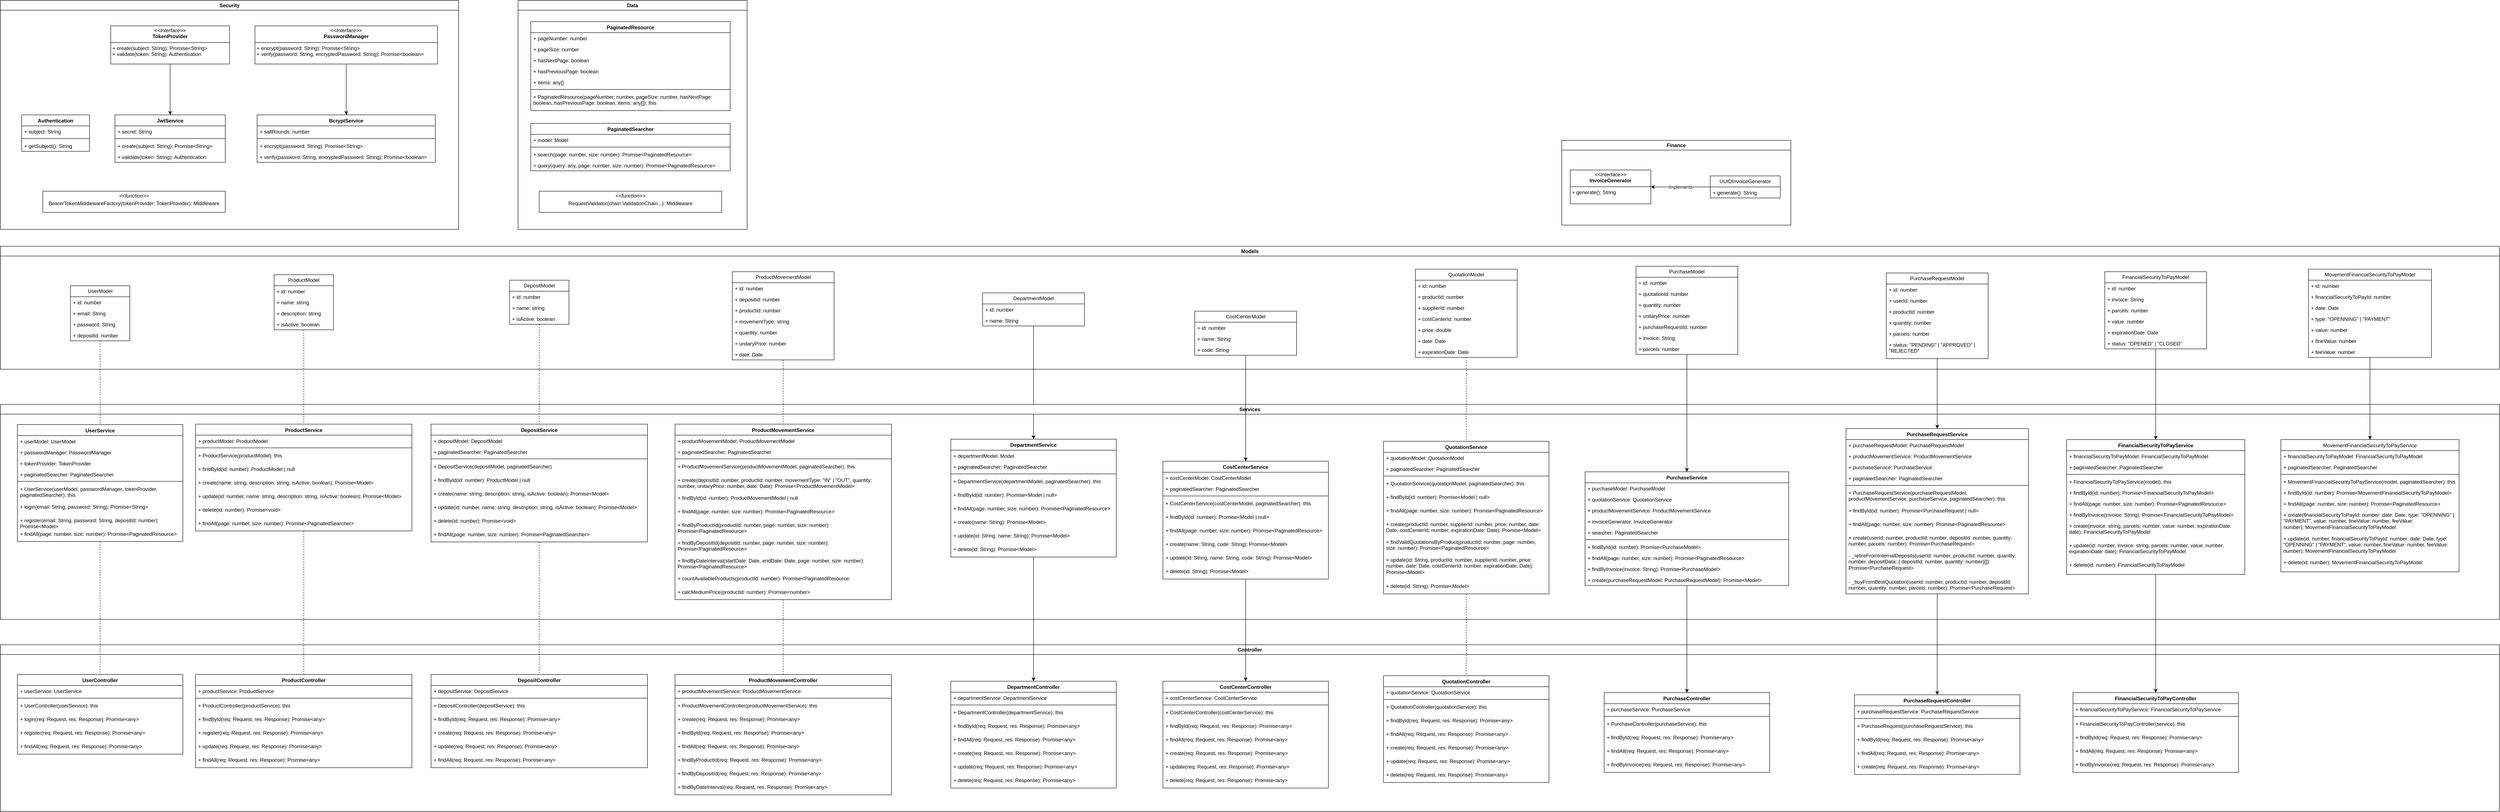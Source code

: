 <mxfile version="24.2.5" type="device">
  <diagram name="Class Diagram" id="CEjLjqArny11XoYz8Cn6">
    <mxGraphModel dx="6008" dy="2620" grid="1" gridSize="10" guides="1" tooltips="1" connect="1" arrows="1" fold="1" page="1" pageScale="1" pageWidth="850" pageHeight="1100" math="0" shadow="0">
      <root>
        <mxCell id="0" />
        <mxCell id="1" parent="0" />
        <mxCell id="fLMmhs6oxU9pIg5j37gX-44" value="" style="group" parent="1" vertex="1" connectable="0">
          <mxGeometry x="60" y="50" width="1080" height="540" as="geometry" />
        </mxCell>
        <mxCell id="fLMmhs6oxU9pIg5j37gX-5" value="Authentication" style="swimlane;fontStyle=1;align=center;verticalAlign=top;childLayout=stackLayout;horizontal=1;startSize=26;horizontalStack=0;resizeParent=1;resizeParentMax=0;resizeLast=0;collapsible=1;marginBottom=0;whiteSpace=wrap;html=1;" parent="fLMmhs6oxU9pIg5j37gX-44" vertex="1">
          <mxGeometry x="50" y="270" width="160" height="86" as="geometry" />
        </mxCell>
        <mxCell id="fLMmhs6oxU9pIg5j37gX-6" value="+ subject: String" style="text;strokeColor=none;fillColor=none;align=left;verticalAlign=top;spacingLeft=4;spacingRight=4;overflow=hidden;rotatable=0;points=[[0,0.5],[1,0.5]];portConstraint=eastwest;whiteSpace=wrap;html=1;" parent="fLMmhs6oxU9pIg5j37gX-5" vertex="1">
          <mxGeometry y="26" width="160" height="26" as="geometry" />
        </mxCell>
        <mxCell id="fLMmhs6oxU9pIg5j37gX-7" value="" style="line;strokeWidth=1;fillColor=none;align=left;verticalAlign=middle;spacingTop=-1;spacingLeft=3;spacingRight=3;rotatable=0;labelPosition=right;points=[];portConstraint=eastwest;strokeColor=inherit;" parent="fLMmhs6oxU9pIg5j37gX-5" vertex="1">
          <mxGeometry y="52" width="160" height="8" as="geometry" />
        </mxCell>
        <mxCell id="fLMmhs6oxU9pIg5j37gX-8" value="+ getSubject(): String" style="text;strokeColor=none;fillColor=none;align=left;verticalAlign=top;spacingLeft=4;spacingRight=4;overflow=hidden;rotatable=0;points=[[0,0.5],[1,0.5]];portConstraint=eastwest;whiteSpace=wrap;html=1;" parent="fLMmhs6oxU9pIg5j37gX-5" vertex="1">
          <mxGeometry y="60" width="160" height="26" as="geometry" />
        </mxCell>
        <mxCell id="fLMmhs6oxU9pIg5j37gX-19" style="edgeStyle=orthogonalEdgeStyle;rounded=0;orthogonalLoop=1;jettySize=auto;html=1;entryX=0.5;entryY=0;entryDx=0;entryDy=0;" parent="fLMmhs6oxU9pIg5j37gX-44" source="fLMmhs6oxU9pIg5j37gX-9" target="fLMmhs6oxU9pIg5j37gX-14" edge="1">
          <mxGeometry relative="1" as="geometry" />
        </mxCell>
        <mxCell id="fLMmhs6oxU9pIg5j37gX-9" value="&lt;p style=&quot;margin:0px;margin-top:4px;text-align:center;&quot;&gt;&lt;i&gt;&amp;lt;&amp;lt;Interface&amp;gt;&amp;gt;&lt;/i&gt;&lt;br&gt;&lt;b&gt;TokenProvider&lt;/b&gt;&lt;/p&gt;&lt;hr size=&quot;1&quot; style=&quot;border-style:solid;&quot;&gt;&lt;p style=&quot;margin:0px;margin-left:4px;&quot;&gt;+ create(subject: String): Promise&amp;lt;String&amp;gt;&lt;/p&gt;&lt;p style=&quot;margin:0px;margin-left:4px;&quot;&gt;+ validate(token: String): Authentication&lt;/p&gt;" style="verticalAlign=top;align=left;overflow=fill;html=1;whiteSpace=wrap;" parent="fLMmhs6oxU9pIg5j37gX-44" vertex="1">
          <mxGeometry x="260" y="60" width="280" height="90" as="geometry" />
        </mxCell>
        <mxCell id="fLMmhs6oxU9pIg5j37gX-14" value="JwtService" style="swimlane;fontStyle=1;align=center;verticalAlign=top;childLayout=stackLayout;horizontal=1;startSize=26;horizontalStack=0;resizeParent=1;resizeParentMax=0;resizeLast=0;collapsible=1;marginBottom=0;whiteSpace=wrap;html=1;" parent="fLMmhs6oxU9pIg5j37gX-44" vertex="1">
          <mxGeometry x="270" y="270" width="260" height="112" as="geometry" />
        </mxCell>
        <mxCell id="fLMmhs6oxU9pIg5j37gX-15" value="+ secret: String" style="text;strokeColor=none;fillColor=none;align=left;verticalAlign=top;spacingLeft=4;spacingRight=4;overflow=hidden;rotatable=0;points=[[0,0.5],[1,0.5]];portConstraint=eastwest;whiteSpace=wrap;html=1;" parent="fLMmhs6oxU9pIg5j37gX-14" vertex="1">
          <mxGeometry y="26" width="260" height="26" as="geometry" />
        </mxCell>
        <mxCell id="fLMmhs6oxU9pIg5j37gX-16" value="" style="line;strokeWidth=1;fillColor=none;align=left;verticalAlign=middle;spacingTop=-1;spacingLeft=3;spacingRight=3;rotatable=0;labelPosition=right;points=[];portConstraint=eastwest;strokeColor=inherit;" parent="fLMmhs6oxU9pIg5j37gX-14" vertex="1">
          <mxGeometry y="52" width="260" height="8" as="geometry" />
        </mxCell>
        <mxCell id="fLMmhs6oxU9pIg5j37gX-17" value="+ create(subject: String): Promise&amp;lt;String&amp;gt;" style="text;strokeColor=none;fillColor=none;align=left;verticalAlign=top;spacingLeft=4;spacingRight=4;overflow=hidden;rotatable=0;points=[[0,0.5],[1,0.5]];portConstraint=eastwest;whiteSpace=wrap;html=1;" parent="fLMmhs6oxU9pIg5j37gX-14" vertex="1">
          <mxGeometry y="60" width="260" height="26" as="geometry" />
        </mxCell>
        <mxCell id="fLMmhs6oxU9pIg5j37gX-18" value="+ validate(token: String): Authentication" style="text;strokeColor=none;fillColor=none;align=left;verticalAlign=top;spacingLeft=4;spacingRight=4;overflow=hidden;rotatable=0;points=[[0,0.5],[1,0.5]];portConstraint=eastwest;whiteSpace=wrap;html=1;" parent="fLMmhs6oxU9pIg5j37gX-14" vertex="1">
          <mxGeometry y="86" width="260" height="26" as="geometry" />
        </mxCell>
        <mxCell id="fLMmhs6oxU9pIg5j37gX-26" value="&lt;p style=&quot;margin:0px;margin-top:4px;text-align:center;&quot;&gt;&lt;i&gt;&amp;lt;&amp;lt;function&amp;gt;&amp;gt;&lt;/i&gt;&lt;/p&gt;&lt;p style=&quot;margin:0px;margin-top:4px;text-align:center;&quot;&gt;BearerTokenMiddlewareFactory(tokenProvider: TokenProvider): Middleware&lt;/p&gt;" style="verticalAlign=top;align=left;overflow=fill;html=1;whiteSpace=wrap;" parent="fLMmhs6oxU9pIg5j37gX-44" vertex="1">
          <mxGeometry x="100" y="450" width="430" height="50" as="geometry" />
        </mxCell>
        <mxCell id="fLMmhs6oxU9pIg5j37gX-34" style="edgeStyle=orthogonalEdgeStyle;rounded=0;orthogonalLoop=1;jettySize=auto;html=1;" parent="fLMmhs6oxU9pIg5j37gX-44" source="fLMmhs6oxU9pIg5j37gX-28" target="fLMmhs6oxU9pIg5j37gX-29" edge="1">
          <mxGeometry relative="1" as="geometry" />
        </mxCell>
        <mxCell id="fLMmhs6oxU9pIg5j37gX-28" value="&lt;p style=&quot;margin:0px;margin-top:4px;text-align:center;&quot;&gt;&lt;i&gt;&amp;lt;&amp;lt;Interface&amp;gt;&amp;gt;&lt;/i&gt;&lt;br&gt;&lt;b&gt;PasswordManager&lt;/b&gt;&lt;/p&gt;&lt;hr size=&quot;1&quot; style=&quot;border-style:solid;&quot;&gt;&lt;p style=&quot;margin:0px;margin-left:4px;&quot;&gt;+ encrypt(password: String): Promise&amp;lt;String&amp;gt;&lt;/p&gt;&lt;p style=&quot;margin:0px;margin-left:4px;&quot;&gt;+ verify(password: String, encryptedPassword: String): Promise&amp;lt;boolean&amp;gt;&lt;/p&gt;" style="verticalAlign=top;align=left;overflow=fill;html=1;whiteSpace=wrap;" parent="fLMmhs6oxU9pIg5j37gX-44" vertex="1">
          <mxGeometry x="600" y="60" width="430" height="90" as="geometry" />
        </mxCell>
        <mxCell id="fLMmhs6oxU9pIg5j37gX-29" value="BcryptService" style="swimlane;fontStyle=1;align=center;verticalAlign=top;childLayout=stackLayout;horizontal=1;startSize=26;horizontalStack=0;resizeParent=1;resizeParentMax=0;resizeLast=0;collapsible=1;marginBottom=0;whiteSpace=wrap;html=1;" parent="fLMmhs6oxU9pIg5j37gX-44" vertex="1">
          <mxGeometry x="605" y="270" width="420" height="112" as="geometry" />
        </mxCell>
        <mxCell id="fLMmhs6oxU9pIg5j37gX-30" value="+ saltRounds: number" style="text;strokeColor=none;fillColor=none;align=left;verticalAlign=top;spacingLeft=4;spacingRight=4;overflow=hidden;rotatable=0;points=[[0,0.5],[1,0.5]];portConstraint=eastwest;whiteSpace=wrap;html=1;" parent="fLMmhs6oxU9pIg5j37gX-29" vertex="1">
          <mxGeometry y="26" width="420" height="26" as="geometry" />
        </mxCell>
        <mxCell id="fLMmhs6oxU9pIg5j37gX-31" value="" style="line;strokeWidth=1;fillColor=none;align=left;verticalAlign=middle;spacingTop=-1;spacingLeft=3;spacingRight=3;rotatable=0;labelPosition=right;points=[];portConstraint=eastwest;strokeColor=inherit;" parent="fLMmhs6oxU9pIg5j37gX-29" vertex="1">
          <mxGeometry y="52" width="420" height="8" as="geometry" />
        </mxCell>
        <mxCell id="fLMmhs6oxU9pIg5j37gX-32" value="+ encrypt(password: String): Promise&amp;lt;String&amp;gt;" style="text;strokeColor=none;fillColor=none;align=left;verticalAlign=top;spacingLeft=4;spacingRight=4;overflow=hidden;rotatable=0;points=[[0,0.5],[1,0.5]];portConstraint=eastwest;whiteSpace=wrap;html=1;" parent="fLMmhs6oxU9pIg5j37gX-29" vertex="1">
          <mxGeometry y="60" width="420" height="26" as="geometry" />
        </mxCell>
        <mxCell id="fLMmhs6oxU9pIg5j37gX-33" value="+ verify(password: String, encryptedPassword: String): Promise&amp;lt;boolean&amp;gt;" style="text;strokeColor=none;fillColor=none;align=left;verticalAlign=top;spacingLeft=4;spacingRight=4;overflow=hidden;rotatable=0;points=[[0,0.5],[1,0.5]];portConstraint=eastwest;whiteSpace=wrap;html=1;" parent="fLMmhs6oxU9pIg5j37gX-29" vertex="1">
          <mxGeometry y="86" width="420" height="26" as="geometry" />
        </mxCell>
        <mxCell id="fLMmhs6oxU9pIg5j37gX-43" value="Security" style="swimlane;whiteSpace=wrap;html=1;" parent="fLMmhs6oxU9pIg5j37gX-44" vertex="1">
          <mxGeometry width="1080" height="540" as="geometry" />
        </mxCell>
        <mxCell id="fLMmhs6oxU9pIg5j37gX-88" value="Data" style="swimlane;whiteSpace=wrap;html=1;" parent="1" vertex="1">
          <mxGeometry x="1280" y="50" width="540" height="540" as="geometry" />
        </mxCell>
        <mxCell id="fLMmhs6oxU9pIg5j37gX-45" value="PaginatedResource" style="swimlane;fontStyle=1;align=center;verticalAlign=top;childLayout=stackLayout;horizontal=1;startSize=26;horizontalStack=0;resizeParent=1;resizeParentMax=0;resizeLast=0;collapsible=1;marginBottom=0;whiteSpace=wrap;html=1;" parent="fLMmhs6oxU9pIg5j37gX-88" vertex="1">
          <mxGeometry x="30" y="50" width="470" height="210" as="geometry" />
        </mxCell>
        <mxCell id="fLMmhs6oxU9pIg5j37gX-46" value="+ pageNumber: number" style="text;strokeColor=none;fillColor=none;align=left;verticalAlign=top;spacingLeft=4;spacingRight=4;overflow=hidden;rotatable=0;points=[[0,0.5],[1,0.5]];portConstraint=eastwest;whiteSpace=wrap;html=1;" parent="fLMmhs6oxU9pIg5j37gX-45" vertex="1">
          <mxGeometry y="26" width="470" height="26" as="geometry" />
        </mxCell>
        <mxCell id="fLMmhs6oxU9pIg5j37gX-50" value="+ pageSize: number" style="text;strokeColor=none;fillColor=none;align=left;verticalAlign=top;spacingLeft=4;spacingRight=4;overflow=hidden;rotatable=0;points=[[0,0.5],[1,0.5]];portConstraint=eastwest;whiteSpace=wrap;html=1;" parent="fLMmhs6oxU9pIg5j37gX-45" vertex="1">
          <mxGeometry y="52" width="470" height="26" as="geometry" />
        </mxCell>
        <mxCell id="fLMmhs6oxU9pIg5j37gX-51" value="+ hasNextPage: boolean" style="text;strokeColor=none;fillColor=none;align=left;verticalAlign=top;spacingLeft=4;spacingRight=4;overflow=hidden;rotatable=0;points=[[0,0.5],[1,0.5]];portConstraint=eastwest;whiteSpace=wrap;html=1;" parent="fLMmhs6oxU9pIg5j37gX-45" vertex="1">
          <mxGeometry y="78" width="470" height="26" as="geometry" />
        </mxCell>
        <mxCell id="fLMmhs6oxU9pIg5j37gX-52" value="+ hasPreviousPage: boolean" style="text;strokeColor=none;fillColor=none;align=left;verticalAlign=top;spacingLeft=4;spacingRight=4;overflow=hidden;rotatable=0;points=[[0,0.5],[1,0.5]];portConstraint=eastwest;whiteSpace=wrap;html=1;" parent="fLMmhs6oxU9pIg5j37gX-45" vertex="1">
          <mxGeometry y="104" width="470" height="26" as="geometry" />
        </mxCell>
        <mxCell id="fLMmhs6oxU9pIg5j37gX-53" value="+ items: any[]" style="text;strokeColor=none;fillColor=none;align=left;verticalAlign=top;spacingLeft=4;spacingRight=4;overflow=hidden;rotatable=0;points=[[0,0.5],[1,0.5]];portConstraint=eastwest;whiteSpace=wrap;html=1;" parent="fLMmhs6oxU9pIg5j37gX-45" vertex="1">
          <mxGeometry y="130" width="470" height="26" as="geometry" />
        </mxCell>
        <mxCell id="fLMmhs6oxU9pIg5j37gX-47" value="" style="line;strokeWidth=1;fillColor=none;align=left;verticalAlign=middle;spacingTop=-1;spacingLeft=3;spacingRight=3;rotatable=0;labelPosition=right;points=[];portConstraint=eastwest;strokeColor=inherit;" parent="fLMmhs6oxU9pIg5j37gX-45" vertex="1">
          <mxGeometry y="156" width="470" height="8" as="geometry" />
        </mxCell>
        <mxCell id="fLMmhs6oxU9pIg5j37gX-48" value="+ PaginatedResource(pageNumber: number, pageSize: number, hasNextPage: boolean, hasPreviousPage: boolean, items: any[]): this" style="text;strokeColor=none;fillColor=none;align=left;verticalAlign=top;spacingLeft=4;spacingRight=4;overflow=hidden;rotatable=0;points=[[0,0.5],[1,0.5]];portConstraint=eastwest;whiteSpace=wrap;html=1;" parent="fLMmhs6oxU9pIg5j37gX-45" vertex="1">
          <mxGeometry y="164" width="470" height="46" as="geometry" />
        </mxCell>
        <mxCell id="fLMmhs6oxU9pIg5j37gX-83" value="PaginatedSearcher" style="swimlane;fontStyle=1;align=center;verticalAlign=top;childLayout=stackLayout;horizontal=1;startSize=26;horizontalStack=0;resizeParent=1;resizeParentMax=0;resizeLast=0;collapsible=1;marginBottom=0;whiteSpace=wrap;html=1;" parent="fLMmhs6oxU9pIg5j37gX-88" vertex="1">
          <mxGeometry x="30" y="290" width="470" height="112" as="geometry" />
        </mxCell>
        <mxCell id="fLMmhs6oxU9pIg5j37gX-84" value="+ model: Model" style="text;strokeColor=none;fillColor=none;align=left;verticalAlign=top;spacingLeft=4;spacingRight=4;overflow=hidden;rotatable=0;points=[[0,0.5],[1,0.5]];portConstraint=eastwest;whiteSpace=wrap;html=1;" parent="fLMmhs6oxU9pIg5j37gX-83" vertex="1">
          <mxGeometry y="26" width="470" height="26" as="geometry" />
        </mxCell>
        <mxCell id="fLMmhs6oxU9pIg5j37gX-85" value="" style="line;strokeWidth=1;fillColor=none;align=left;verticalAlign=middle;spacingTop=-1;spacingLeft=3;spacingRight=3;rotatable=0;labelPosition=right;points=[];portConstraint=eastwest;strokeColor=inherit;" parent="fLMmhs6oxU9pIg5j37gX-83" vertex="1">
          <mxGeometry y="52" width="470" height="8" as="geometry" />
        </mxCell>
        <mxCell id="fLMmhs6oxU9pIg5j37gX-86" value="+ search(page: number, size: number): Promise&amp;lt;PaginatedResource&amp;gt;" style="text;strokeColor=none;fillColor=none;align=left;verticalAlign=top;spacingLeft=4;spacingRight=4;overflow=hidden;rotatable=0;points=[[0,0.5],[1,0.5]];portConstraint=eastwest;whiteSpace=wrap;html=1;" parent="fLMmhs6oxU9pIg5j37gX-83" vertex="1">
          <mxGeometry y="60" width="470" height="26" as="geometry" />
        </mxCell>
        <mxCell id="fLMmhs6oxU9pIg5j37gX-87" value="+ query(query: any, page: number, size: number): Promise&amp;lt;PaginatedResource&amp;gt;" style="text;strokeColor=none;fillColor=none;align=left;verticalAlign=top;spacingLeft=4;spacingRight=4;overflow=hidden;rotatable=0;points=[[0,0.5],[1,0.5]];portConstraint=eastwest;whiteSpace=wrap;html=1;" parent="fLMmhs6oxU9pIg5j37gX-83" vertex="1">
          <mxGeometry y="86" width="470" height="26" as="geometry" />
        </mxCell>
        <mxCell id="fLMmhs6oxU9pIg5j37gX-89" value="&lt;p style=&quot;margin:0px;margin-top:4px;text-align:center;&quot;&gt;&lt;i&gt;&amp;lt;&amp;lt;function&amp;gt;&amp;gt;&lt;/i&gt;&lt;/p&gt;&lt;p style=&quot;margin:0px;margin-top:4px;text-align:center;&quot;&gt;RequestValidator(chain ValidationChain...): Middleware&lt;/p&gt;" style="verticalAlign=top;align=left;overflow=fill;html=1;whiteSpace=wrap;" parent="fLMmhs6oxU9pIg5j37gX-88" vertex="1">
          <mxGeometry x="50" y="450" width="430" height="50" as="geometry" />
        </mxCell>
        <mxCell id="fLMmhs6oxU9pIg5j37gX-100" value="Models" style="swimlane;whiteSpace=wrap;html=1;" parent="1" vertex="1">
          <mxGeometry x="60" y="630" width="5890" height="290" as="geometry" />
        </mxCell>
        <mxCell id="fLMmhs6oxU9pIg5j37gX-101" value="UserModel" style="swimlane;fontStyle=0;childLayout=stackLayout;horizontal=1;startSize=26;fillColor=none;horizontalStack=0;resizeParent=1;resizeParentMax=0;resizeLast=0;collapsible=1;marginBottom=0;whiteSpace=wrap;html=1;" parent="fLMmhs6oxU9pIg5j37gX-100" vertex="1">
          <mxGeometry x="165" y="93" width="140" height="130" as="geometry" />
        </mxCell>
        <mxCell id="fLMmhs6oxU9pIg5j37gX-102" value="+ id: number" style="text;strokeColor=none;fillColor=none;align=left;verticalAlign=top;spacingLeft=4;spacingRight=4;overflow=hidden;rotatable=0;points=[[0,0.5],[1,0.5]];portConstraint=eastwest;whiteSpace=wrap;html=1;" parent="fLMmhs6oxU9pIg5j37gX-101" vertex="1">
          <mxGeometry y="26" width="140" height="26" as="geometry" />
        </mxCell>
        <mxCell id="fLMmhs6oxU9pIg5j37gX-103" value="+ email: String" style="text;strokeColor=none;fillColor=none;align=left;verticalAlign=top;spacingLeft=4;spacingRight=4;overflow=hidden;rotatable=0;points=[[0,0.5],[1,0.5]];portConstraint=eastwest;whiteSpace=wrap;html=1;" parent="fLMmhs6oxU9pIg5j37gX-101" vertex="1">
          <mxGeometry y="52" width="140" height="26" as="geometry" />
        </mxCell>
        <mxCell id="fLMmhs6oxU9pIg5j37gX-104" value="+ password: String" style="text;strokeColor=none;fillColor=none;align=left;verticalAlign=top;spacingLeft=4;spacingRight=4;overflow=hidden;rotatable=0;points=[[0,0.5],[1,0.5]];portConstraint=eastwest;whiteSpace=wrap;html=1;" parent="fLMmhs6oxU9pIg5j37gX-101" vertex="1">
          <mxGeometry y="78" width="140" height="26" as="geometry" />
        </mxCell>
        <mxCell id="VpDtDvV46lMGRpjxMcqZ-9" value="+ depositId: number" style="text;strokeColor=none;fillColor=none;align=left;verticalAlign=top;spacingLeft=4;spacingRight=4;overflow=hidden;rotatable=0;points=[[0,0.5],[1,0.5]];portConstraint=eastwest;whiteSpace=wrap;html=1;" parent="fLMmhs6oxU9pIg5j37gX-101" vertex="1">
          <mxGeometry y="104" width="140" height="26" as="geometry" />
        </mxCell>
        <mxCell id="fLMmhs6oxU9pIg5j37gX-122" value="ProductModel" style="swimlane;fontStyle=0;childLayout=stackLayout;horizontal=1;startSize=26;fillColor=none;horizontalStack=0;resizeParent=1;resizeParentMax=0;resizeLast=0;collapsible=1;marginBottom=0;whiteSpace=wrap;html=1;" parent="fLMmhs6oxU9pIg5j37gX-100" vertex="1">
          <mxGeometry x="645" y="67" width="140" height="130" as="geometry" />
        </mxCell>
        <mxCell id="fLMmhs6oxU9pIg5j37gX-123" value="+ id: number" style="text;strokeColor=none;fillColor=none;align=left;verticalAlign=top;spacingLeft=4;spacingRight=4;overflow=hidden;rotatable=0;points=[[0,0.5],[1,0.5]];portConstraint=eastwest;whiteSpace=wrap;html=1;" parent="fLMmhs6oxU9pIg5j37gX-122" vertex="1">
          <mxGeometry y="26" width="140" height="26" as="geometry" />
        </mxCell>
        <mxCell id="fLMmhs6oxU9pIg5j37gX-124" value="+ name: string" style="text;strokeColor=none;fillColor=none;align=left;verticalAlign=top;spacingLeft=4;spacingRight=4;overflow=hidden;rotatable=0;points=[[0,0.5],[1,0.5]];portConstraint=eastwest;whiteSpace=wrap;html=1;" parent="fLMmhs6oxU9pIg5j37gX-122" vertex="1">
          <mxGeometry y="52" width="140" height="26" as="geometry" />
        </mxCell>
        <mxCell id="fLMmhs6oxU9pIg5j37gX-125" value="+ description: string" style="text;strokeColor=none;fillColor=none;align=left;verticalAlign=top;spacingLeft=4;spacingRight=4;overflow=hidden;rotatable=0;points=[[0,0.5],[1,0.5]];portConstraint=eastwest;whiteSpace=wrap;html=1;" parent="fLMmhs6oxU9pIg5j37gX-122" vertex="1">
          <mxGeometry y="78" width="140" height="26" as="geometry" />
        </mxCell>
        <mxCell id="fLMmhs6oxU9pIg5j37gX-126" value="+ isActive: boolean" style="text;strokeColor=none;fillColor=none;align=left;verticalAlign=top;spacingLeft=4;spacingRight=4;overflow=hidden;rotatable=0;points=[[0,0.5],[1,0.5]];portConstraint=eastwest;whiteSpace=wrap;html=1;" parent="fLMmhs6oxU9pIg5j37gX-122" vertex="1">
          <mxGeometry y="104" width="140" height="26" as="geometry" />
        </mxCell>
        <mxCell id="fLMmhs6oxU9pIg5j37gX-157" value="DepositModel" style="swimlane;fontStyle=0;childLayout=stackLayout;horizontal=1;startSize=26;fillColor=none;horizontalStack=0;resizeParent=1;resizeParentMax=0;resizeLast=0;collapsible=1;marginBottom=0;whiteSpace=wrap;html=1;" parent="fLMmhs6oxU9pIg5j37gX-100" vertex="1">
          <mxGeometry x="1200" y="80" width="140" height="104" as="geometry" />
        </mxCell>
        <mxCell id="fLMmhs6oxU9pIg5j37gX-158" value="+ id: number" style="text;strokeColor=none;fillColor=none;align=left;verticalAlign=top;spacingLeft=4;spacingRight=4;overflow=hidden;rotatable=0;points=[[0,0.5],[1,0.5]];portConstraint=eastwest;whiteSpace=wrap;html=1;" parent="fLMmhs6oxU9pIg5j37gX-157" vertex="1">
          <mxGeometry y="26" width="140" height="26" as="geometry" />
        </mxCell>
        <mxCell id="fLMmhs6oxU9pIg5j37gX-159" value="+ name: string" style="text;strokeColor=none;fillColor=none;align=left;verticalAlign=top;spacingLeft=4;spacingRight=4;overflow=hidden;rotatable=0;points=[[0,0.5],[1,0.5]];portConstraint=eastwest;whiteSpace=wrap;html=1;" parent="fLMmhs6oxU9pIg5j37gX-157" vertex="1">
          <mxGeometry y="52" width="140" height="26" as="geometry" />
        </mxCell>
        <mxCell id="fLMmhs6oxU9pIg5j37gX-161" value="+ isActive: boolean" style="text;strokeColor=none;fillColor=none;align=left;verticalAlign=top;spacingLeft=4;spacingRight=4;overflow=hidden;rotatable=0;points=[[0,0.5],[1,0.5]];portConstraint=eastwest;whiteSpace=wrap;html=1;" parent="fLMmhs6oxU9pIg5j37gX-157" vertex="1">
          <mxGeometry y="78" width="140" height="26" as="geometry" />
        </mxCell>
        <mxCell id="fLMmhs6oxU9pIg5j37gX-195" value="ProductMovementModel" style="swimlane;fontStyle=0;childLayout=stackLayout;horizontal=1;startSize=26;fillColor=none;horizontalStack=0;resizeParent=1;resizeParentMax=0;resizeLast=0;collapsible=1;marginBottom=0;whiteSpace=wrap;html=1;" parent="fLMmhs6oxU9pIg5j37gX-100" vertex="1">
          <mxGeometry x="1725" y="60" width="240" height="208" as="geometry" />
        </mxCell>
        <mxCell id="fLMmhs6oxU9pIg5j37gX-196" value="+ id: number" style="text;strokeColor=none;fillColor=none;align=left;verticalAlign=top;spacingLeft=4;spacingRight=4;overflow=hidden;rotatable=0;points=[[0,0.5],[1,0.5]];portConstraint=eastwest;whiteSpace=wrap;html=1;" parent="fLMmhs6oxU9pIg5j37gX-195" vertex="1">
          <mxGeometry y="26" width="240" height="26" as="geometry" />
        </mxCell>
        <mxCell id="fLMmhs6oxU9pIg5j37gX-197" value="+ depositId: number" style="text;strokeColor=none;fillColor=none;align=left;verticalAlign=top;spacingLeft=4;spacingRight=4;overflow=hidden;rotatable=0;points=[[0,0.5],[1,0.5]];portConstraint=eastwest;whiteSpace=wrap;html=1;" parent="fLMmhs6oxU9pIg5j37gX-195" vertex="1">
          <mxGeometry y="52" width="240" height="26" as="geometry" />
        </mxCell>
        <mxCell id="fLMmhs6oxU9pIg5j37gX-198" value="+ productId: number" style="text;strokeColor=none;fillColor=none;align=left;verticalAlign=top;spacingLeft=4;spacingRight=4;overflow=hidden;rotatable=0;points=[[0,0.5],[1,0.5]];portConstraint=eastwest;whiteSpace=wrap;html=1;" parent="fLMmhs6oxU9pIg5j37gX-195" vertex="1">
          <mxGeometry y="78" width="240" height="26" as="geometry" />
        </mxCell>
        <mxCell id="fLMmhs6oxU9pIg5j37gX-199" value="+ movementType: string" style="text;strokeColor=none;fillColor=none;align=left;verticalAlign=top;spacingLeft=4;spacingRight=4;overflow=hidden;rotatable=0;points=[[0,0.5],[1,0.5]];portConstraint=eastwest;whiteSpace=wrap;html=1;" parent="fLMmhs6oxU9pIg5j37gX-195" vertex="1">
          <mxGeometry y="104" width="240" height="26" as="geometry" />
        </mxCell>
        <mxCell id="fLMmhs6oxU9pIg5j37gX-200" value="+ quantity: number" style="text;strokeColor=none;fillColor=none;align=left;verticalAlign=top;spacingLeft=4;spacingRight=4;overflow=hidden;rotatable=0;points=[[0,0.5],[1,0.5]];portConstraint=eastwest;whiteSpace=wrap;html=1;" parent="fLMmhs6oxU9pIg5j37gX-195" vertex="1">
          <mxGeometry y="130" width="240" height="26" as="geometry" />
        </mxCell>
        <mxCell id="fLMmhs6oxU9pIg5j37gX-201" value="+ unitaryPrice: number" style="text;strokeColor=none;fillColor=none;align=left;verticalAlign=top;spacingLeft=4;spacingRight=4;overflow=hidden;rotatable=0;points=[[0,0.5],[1,0.5]];portConstraint=eastwest;whiteSpace=wrap;html=1;" parent="fLMmhs6oxU9pIg5j37gX-195" vertex="1">
          <mxGeometry y="156" width="240" height="26" as="geometry" />
        </mxCell>
        <mxCell id="fLMmhs6oxU9pIg5j37gX-202" value="+ date: Date" style="text;strokeColor=none;fillColor=none;align=left;verticalAlign=top;spacingLeft=4;spacingRight=4;overflow=hidden;rotatable=0;points=[[0,0.5],[1,0.5]];portConstraint=eastwest;whiteSpace=wrap;html=1;" parent="fLMmhs6oxU9pIg5j37gX-195" vertex="1">
          <mxGeometry y="182" width="240" height="26" as="geometry" />
        </mxCell>
        <mxCell id="VpDtDvV46lMGRpjxMcqZ-10" value="DepartmentService" style="swimlane;fontStyle=1;align=center;verticalAlign=top;childLayout=stackLayout;horizontal=1;startSize=26;horizontalStack=0;resizeParent=1;resizeParentMax=0;resizeLast=0;collapsible=1;marginBottom=0;whiteSpace=wrap;html=1;" parent="fLMmhs6oxU9pIg5j37gX-100" vertex="1">
          <mxGeometry x="2240" y="455" width="390" height="278" as="geometry" />
        </mxCell>
        <mxCell id="VpDtDvV46lMGRpjxMcqZ-11" value="+ departmentModel: Model" style="text;strokeColor=none;fillColor=none;align=left;verticalAlign=top;spacingLeft=4;spacingRight=4;overflow=hidden;rotatable=0;points=[[0,0.5],[1,0.5]];portConstraint=eastwest;whiteSpace=wrap;html=1;" parent="VpDtDvV46lMGRpjxMcqZ-10" vertex="1">
          <mxGeometry y="26" width="390" height="26" as="geometry" />
        </mxCell>
        <mxCell id="VpDtDvV46lMGRpjxMcqZ-14" value="+ paginatedSearcher: PaginatedSearcher" style="text;strokeColor=none;fillColor=none;align=left;verticalAlign=top;spacingLeft=4;spacingRight=4;overflow=hidden;rotatable=0;points=[[0,0.5],[1,0.5]];portConstraint=eastwest;whiteSpace=wrap;html=1;" parent="VpDtDvV46lMGRpjxMcqZ-10" vertex="1">
          <mxGeometry y="52" width="390" height="26" as="geometry" />
        </mxCell>
        <mxCell id="VpDtDvV46lMGRpjxMcqZ-15" value="" style="line;strokeWidth=1;fillColor=none;align=left;verticalAlign=middle;spacingTop=-1;spacingLeft=3;spacingRight=3;rotatable=0;labelPosition=right;points=[];portConstraint=eastwest;strokeColor=inherit;" parent="VpDtDvV46lMGRpjxMcqZ-10" vertex="1">
          <mxGeometry y="78" width="390" height="8" as="geometry" />
        </mxCell>
        <mxCell id="VpDtDvV46lMGRpjxMcqZ-16" value="+ DepartmentService(departmentModel, paginatedSearcher): this" style="text;strokeColor=none;fillColor=none;align=left;verticalAlign=top;spacingLeft=4;spacingRight=4;overflow=hidden;rotatable=0;points=[[0,0.5],[1,0.5]];portConstraint=eastwest;whiteSpace=wrap;html=1;" parent="VpDtDvV46lMGRpjxMcqZ-10" vertex="1">
          <mxGeometry y="86" width="390" height="32" as="geometry" />
        </mxCell>
        <mxCell id="VpDtDvV46lMGRpjxMcqZ-17" value="+ findById(id: number): Promise&amp;lt;Model | null&amp;gt;" style="text;strokeColor=none;fillColor=none;align=left;verticalAlign=top;spacingLeft=4;spacingRight=4;overflow=hidden;rotatable=0;points=[[0,0.5],[1,0.5]];portConstraint=eastwest;whiteSpace=wrap;html=1;" parent="VpDtDvV46lMGRpjxMcqZ-10" vertex="1">
          <mxGeometry y="118" width="390" height="32" as="geometry" />
        </mxCell>
        <mxCell id="VpDtDvV46lMGRpjxMcqZ-19" value="+ findAll(page: number, size: number): Promise&amp;lt;PaginatedResource&amp;gt;" style="text;strokeColor=none;fillColor=none;align=left;verticalAlign=top;spacingLeft=4;spacingRight=4;overflow=hidden;rotatable=0;points=[[0,0.5],[1,0.5]];portConstraint=eastwest;whiteSpace=wrap;html=1;" parent="VpDtDvV46lMGRpjxMcqZ-10" vertex="1">
          <mxGeometry y="150" width="390" height="32" as="geometry" />
        </mxCell>
        <mxCell id="VpDtDvV46lMGRpjxMcqZ-20" value="+ create(name: String): Promise&amp;lt;Model&amp;gt;" style="text;strokeColor=none;fillColor=none;align=left;verticalAlign=top;spacingLeft=4;spacingRight=4;overflow=hidden;rotatable=0;points=[[0,0.5],[1,0.5]];portConstraint=eastwest;whiteSpace=wrap;html=1;" parent="VpDtDvV46lMGRpjxMcqZ-10" vertex="1">
          <mxGeometry y="182" width="390" height="32" as="geometry" />
        </mxCell>
        <mxCell id="VpDtDvV46lMGRpjxMcqZ-21" value="+ update(id: String, name: String): Promise&amp;lt;Model&amp;gt;" style="text;strokeColor=none;fillColor=none;align=left;verticalAlign=top;spacingLeft=4;spacingRight=4;overflow=hidden;rotatable=0;points=[[0,0.5],[1,0.5]];portConstraint=eastwest;whiteSpace=wrap;html=1;" parent="VpDtDvV46lMGRpjxMcqZ-10" vertex="1">
          <mxGeometry y="214" width="390" height="32" as="geometry" />
        </mxCell>
        <mxCell id="VpDtDvV46lMGRpjxMcqZ-22" value="+ delete(id: String): Promise&amp;lt;Model&amp;gt;" style="text;strokeColor=none;fillColor=none;align=left;verticalAlign=top;spacingLeft=4;spacingRight=4;overflow=hidden;rotatable=0;points=[[0,0.5],[1,0.5]];portConstraint=eastwest;whiteSpace=wrap;html=1;" parent="VpDtDvV46lMGRpjxMcqZ-10" vertex="1">
          <mxGeometry y="246" width="390" height="32" as="geometry" />
        </mxCell>
        <mxCell id="VpDtDvV46lMGRpjxMcqZ-43" style="edgeStyle=orthogonalEdgeStyle;rounded=0;orthogonalLoop=1;jettySize=auto;html=1;" parent="fLMmhs6oxU9pIg5j37gX-100" source="VpDtDvV46lMGRpjxMcqZ-1" target="VpDtDvV46lMGRpjxMcqZ-10" edge="1">
          <mxGeometry relative="1" as="geometry" />
        </mxCell>
        <mxCell id="VpDtDvV46lMGRpjxMcqZ-1" value="DepartmentModel" style="swimlane;fontStyle=0;childLayout=stackLayout;horizontal=1;startSize=26;fillColor=none;horizontalStack=0;resizeParent=1;resizeParentMax=0;resizeLast=0;collapsible=1;marginBottom=0;whiteSpace=wrap;html=1;" parent="fLMmhs6oxU9pIg5j37gX-100" vertex="1">
          <mxGeometry x="2315" y="110" width="240" height="78" as="geometry" />
        </mxCell>
        <mxCell id="VpDtDvV46lMGRpjxMcqZ-2" value="+ id: number" style="text;strokeColor=none;fillColor=none;align=left;verticalAlign=top;spacingLeft=4;spacingRight=4;overflow=hidden;rotatable=0;points=[[0,0.5],[1,0.5]];portConstraint=eastwest;whiteSpace=wrap;html=1;" parent="VpDtDvV46lMGRpjxMcqZ-1" vertex="1">
          <mxGeometry y="26" width="240" height="26" as="geometry" />
        </mxCell>
        <mxCell id="VpDtDvV46lMGRpjxMcqZ-3" value="+ name: String" style="text;strokeColor=none;fillColor=none;align=left;verticalAlign=top;spacingLeft=4;spacingRight=4;overflow=hidden;rotatable=0;points=[[0,0.5],[1,0.5]];portConstraint=eastwest;whiteSpace=wrap;html=1;" parent="VpDtDvV46lMGRpjxMcqZ-1" vertex="1">
          <mxGeometry y="52" width="240" height="26" as="geometry" />
        </mxCell>
        <mxCell id="VpDtDvV46lMGRpjxMcqZ-70" value="QuotationModel" style="swimlane;fontStyle=0;childLayout=stackLayout;horizontal=1;startSize=26;fillColor=none;horizontalStack=0;resizeParent=1;resizeParentMax=0;resizeLast=0;collapsible=1;marginBottom=0;whiteSpace=wrap;html=1;" parent="fLMmhs6oxU9pIg5j37gX-100" vertex="1">
          <mxGeometry x="3335" y="54" width="240" height="208" as="geometry" />
        </mxCell>
        <mxCell id="VpDtDvV46lMGRpjxMcqZ-71" value="+ id: number" style="text;strokeColor=none;fillColor=none;align=left;verticalAlign=top;spacingLeft=4;spacingRight=4;overflow=hidden;rotatable=0;points=[[0,0.5],[1,0.5]];portConstraint=eastwest;whiteSpace=wrap;html=1;" parent="VpDtDvV46lMGRpjxMcqZ-70" vertex="1">
          <mxGeometry y="26" width="240" height="26" as="geometry" />
        </mxCell>
        <mxCell id="VpDtDvV46lMGRpjxMcqZ-72" value="+ productId: number" style="text;strokeColor=none;fillColor=none;align=left;verticalAlign=top;spacingLeft=4;spacingRight=4;overflow=hidden;rotatable=0;points=[[0,0.5],[1,0.5]];portConstraint=eastwest;whiteSpace=wrap;html=1;" parent="VpDtDvV46lMGRpjxMcqZ-70" vertex="1">
          <mxGeometry y="52" width="240" height="26" as="geometry" />
        </mxCell>
        <mxCell id="VpDtDvV46lMGRpjxMcqZ-73" value="+ supplierId: number" style="text;strokeColor=none;fillColor=none;align=left;verticalAlign=top;spacingLeft=4;spacingRight=4;overflow=hidden;rotatable=0;points=[[0,0.5],[1,0.5]];portConstraint=eastwest;whiteSpace=wrap;html=1;" parent="VpDtDvV46lMGRpjxMcqZ-70" vertex="1">
          <mxGeometry y="78" width="240" height="26" as="geometry" />
        </mxCell>
        <mxCell id="VpDtDvV46lMGRpjxMcqZ-76" value="+ costCenterId: number" style="text;strokeColor=none;fillColor=none;align=left;verticalAlign=top;spacingLeft=4;spacingRight=4;overflow=hidden;rotatable=0;points=[[0,0.5],[1,0.5]];portConstraint=eastwest;whiteSpace=wrap;html=1;" parent="VpDtDvV46lMGRpjxMcqZ-70" vertex="1">
          <mxGeometry y="104" width="240" height="26" as="geometry" />
        </mxCell>
        <mxCell id="VpDtDvV46lMGRpjxMcqZ-74" value="+ price: double" style="text;strokeColor=none;fillColor=none;align=left;verticalAlign=top;spacingLeft=4;spacingRight=4;overflow=hidden;rotatable=0;points=[[0,0.5],[1,0.5]];portConstraint=eastwest;whiteSpace=wrap;html=1;" parent="VpDtDvV46lMGRpjxMcqZ-70" vertex="1">
          <mxGeometry y="130" width="240" height="26" as="geometry" />
        </mxCell>
        <mxCell id="VpDtDvV46lMGRpjxMcqZ-75" value="+ date: Date" style="text;strokeColor=none;fillColor=none;align=left;verticalAlign=top;spacingLeft=4;spacingRight=4;overflow=hidden;rotatable=0;points=[[0,0.5],[1,0.5]];portConstraint=eastwest;whiteSpace=wrap;html=1;" parent="VpDtDvV46lMGRpjxMcqZ-70" vertex="1">
          <mxGeometry y="156" width="240" height="26" as="geometry" />
        </mxCell>
        <mxCell id="VpDtDvV46lMGRpjxMcqZ-77" value="+ expirationDate: Date" style="text;strokeColor=none;fillColor=none;align=left;verticalAlign=top;spacingLeft=4;spacingRight=4;overflow=hidden;rotatable=0;points=[[0,0.5],[1,0.5]];portConstraint=eastwest;whiteSpace=wrap;html=1;" parent="VpDtDvV46lMGRpjxMcqZ-70" vertex="1">
          <mxGeometry y="182" width="240" height="26" as="geometry" />
        </mxCell>
        <mxCell id="VpDtDvV46lMGRpjxMcqZ-100" value="PurchaseModel" style="swimlane;fontStyle=0;childLayout=stackLayout;horizontal=1;startSize=26;fillColor=none;horizontalStack=0;resizeParent=1;resizeParentMax=0;resizeLast=0;collapsible=1;marginBottom=0;whiteSpace=wrap;html=1;" parent="fLMmhs6oxU9pIg5j37gX-100" vertex="1">
          <mxGeometry x="3855" y="47" width="240" height="208" as="geometry" />
        </mxCell>
        <mxCell id="VpDtDvV46lMGRpjxMcqZ-101" value="+ id: number" style="text;strokeColor=none;fillColor=none;align=left;verticalAlign=top;spacingLeft=4;spacingRight=4;overflow=hidden;rotatable=0;points=[[0,0.5],[1,0.5]];portConstraint=eastwest;whiteSpace=wrap;html=1;" parent="VpDtDvV46lMGRpjxMcqZ-100" vertex="1">
          <mxGeometry y="26" width="240" height="26" as="geometry" />
        </mxCell>
        <mxCell id="VpDtDvV46lMGRpjxMcqZ-102" value="+ quotationId: number" style="text;strokeColor=none;fillColor=none;align=left;verticalAlign=top;spacingLeft=4;spacingRight=4;overflow=hidden;rotatable=0;points=[[0,0.5],[1,0.5]];portConstraint=eastwest;whiteSpace=wrap;html=1;" parent="VpDtDvV46lMGRpjxMcqZ-100" vertex="1">
          <mxGeometry y="52" width="240" height="26" as="geometry" />
        </mxCell>
        <mxCell id="VpDtDvV46lMGRpjxMcqZ-103" value="+ quantity: number" style="text;strokeColor=none;fillColor=none;align=left;verticalAlign=top;spacingLeft=4;spacingRight=4;overflow=hidden;rotatable=0;points=[[0,0.5],[1,0.5]];portConstraint=eastwest;whiteSpace=wrap;html=1;" parent="VpDtDvV46lMGRpjxMcqZ-100" vertex="1">
          <mxGeometry y="78" width="240" height="26" as="geometry" />
        </mxCell>
        <mxCell id="VpDtDvV46lMGRpjxMcqZ-104" value="+ unitaryPrice: number" style="text;strokeColor=none;fillColor=none;align=left;verticalAlign=top;spacingLeft=4;spacingRight=4;overflow=hidden;rotatable=0;points=[[0,0.5],[1,0.5]];portConstraint=eastwest;whiteSpace=wrap;html=1;" parent="VpDtDvV46lMGRpjxMcqZ-100" vertex="1">
          <mxGeometry y="104" width="240" height="26" as="geometry" />
        </mxCell>
        <mxCell id="VpDtDvV46lMGRpjxMcqZ-134" value="+ purchaseRequestId: number" style="text;strokeColor=none;fillColor=none;align=left;verticalAlign=top;spacingLeft=4;spacingRight=4;overflow=hidden;rotatable=0;points=[[0,0.5],[1,0.5]];portConstraint=eastwest;whiteSpace=wrap;html=1;" parent="VpDtDvV46lMGRpjxMcqZ-100" vertex="1">
          <mxGeometry y="130" width="240" height="26" as="geometry" />
        </mxCell>
        <mxCell id="TzwoGXROkYAPexnYqHCg-52" value="+ invoice: String" style="text;strokeColor=none;fillColor=none;align=left;verticalAlign=top;spacingLeft=4;spacingRight=4;overflow=hidden;rotatable=0;points=[[0,0.5],[1,0.5]];portConstraint=eastwest;whiteSpace=wrap;html=1;" vertex="1" parent="VpDtDvV46lMGRpjxMcqZ-100">
          <mxGeometry y="156" width="240" height="26" as="geometry" />
        </mxCell>
        <mxCell id="TzwoGXROkYAPexnYqHCg-82" value="+ parcels: number" style="text;strokeColor=none;fillColor=none;align=left;verticalAlign=top;spacingLeft=4;spacingRight=4;overflow=hidden;rotatable=0;points=[[0,0.5],[1,0.5]];portConstraint=eastwest;whiteSpace=wrap;html=1;" vertex="1" parent="VpDtDvV46lMGRpjxMcqZ-100">
          <mxGeometry y="182" width="240" height="26" as="geometry" />
        </mxCell>
        <mxCell id="VpDtDvV46lMGRpjxMcqZ-127" value="PurchaseRequestModel" style="swimlane;fontStyle=0;childLayout=stackLayout;horizontal=1;startSize=26;fillColor=none;horizontalStack=0;resizeParent=1;resizeParentMax=0;resizeLast=0;collapsible=1;marginBottom=0;whiteSpace=wrap;html=1;" parent="fLMmhs6oxU9pIg5j37gX-100" vertex="1">
          <mxGeometry x="4445" y="63" width="240" height="202" as="geometry" />
        </mxCell>
        <mxCell id="VpDtDvV46lMGRpjxMcqZ-128" value="+ id: number" style="text;strokeColor=none;fillColor=none;align=left;verticalAlign=top;spacingLeft=4;spacingRight=4;overflow=hidden;rotatable=0;points=[[0,0.5],[1,0.5]];portConstraint=eastwest;whiteSpace=wrap;html=1;" parent="VpDtDvV46lMGRpjxMcqZ-127" vertex="1">
          <mxGeometry y="26" width="240" height="26" as="geometry" />
        </mxCell>
        <mxCell id="VpDtDvV46lMGRpjxMcqZ-130" value="+ userId: number" style="text;strokeColor=none;fillColor=none;align=left;verticalAlign=top;spacingLeft=4;spacingRight=4;overflow=hidden;rotatable=0;points=[[0,0.5],[1,0.5]];portConstraint=eastwest;whiteSpace=wrap;html=1;" parent="VpDtDvV46lMGRpjxMcqZ-127" vertex="1">
          <mxGeometry y="52" width="240" height="26" as="geometry" />
        </mxCell>
        <mxCell id="VpDtDvV46lMGRpjxMcqZ-135" value="+ productId: number" style="text;strokeColor=none;fillColor=none;align=left;verticalAlign=top;spacingLeft=4;spacingRight=4;overflow=hidden;rotatable=0;points=[[0,0.5],[1,0.5]];portConstraint=eastwest;whiteSpace=wrap;html=1;" parent="VpDtDvV46lMGRpjxMcqZ-127" vertex="1">
          <mxGeometry y="78" width="240" height="26" as="geometry" />
        </mxCell>
        <mxCell id="TzwoGXROkYAPexnYqHCg-81" value="+ quantity: number" style="text;strokeColor=none;fillColor=none;align=left;verticalAlign=top;spacingLeft=4;spacingRight=4;overflow=hidden;rotatable=0;points=[[0,0.5],[1,0.5]];portConstraint=eastwest;whiteSpace=wrap;html=1;" vertex="1" parent="VpDtDvV46lMGRpjxMcqZ-127">
          <mxGeometry y="104" width="240" height="26" as="geometry" />
        </mxCell>
        <mxCell id="VpDtDvV46lMGRpjxMcqZ-131" value="+ parcels: number" style="text;strokeColor=none;fillColor=none;align=left;verticalAlign=top;spacingLeft=4;spacingRight=4;overflow=hidden;rotatable=0;points=[[0,0.5],[1,0.5]];portConstraint=eastwest;whiteSpace=wrap;html=1;" parent="VpDtDvV46lMGRpjxMcqZ-127" vertex="1">
          <mxGeometry y="130" width="240" height="26" as="geometry" />
        </mxCell>
        <mxCell id="VpDtDvV46lMGRpjxMcqZ-136" value="+ status: &quot;PENDING&quot; | &quot;APPROVED&quot; | &quot;REJECTED&quot;" style="text;strokeColor=none;fillColor=none;align=left;verticalAlign=top;spacingLeft=4;spacingRight=4;overflow=hidden;rotatable=0;points=[[0,0.5],[1,0.5]];portConstraint=eastwest;whiteSpace=wrap;html=1;" parent="VpDtDvV46lMGRpjxMcqZ-127" vertex="1">
          <mxGeometry y="156" width="240" height="46" as="geometry" />
        </mxCell>
        <mxCell id="TzwoGXROkYAPexnYqHCg-29" value="FinancialSecurityToPayModel" style="swimlane;fontStyle=0;childLayout=stackLayout;horizontal=1;startSize=26;fillColor=none;horizontalStack=0;resizeParent=1;resizeParentMax=0;resizeLast=0;collapsible=1;marginBottom=0;whiteSpace=wrap;html=1;" vertex="1" parent="fLMmhs6oxU9pIg5j37gX-100">
          <mxGeometry x="4960" y="60" width="240" height="182" as="geometry" />
        </mxCell>
        <mxCell id="TzwoGXROkYAPexnYqHCg-30" value="+ id: number" style="text;strokeColor=none;fillColor=none;align=left;verticalAlign=top;spacingLeft=4;spacingRight=4;overflow=hidden;rotatable=0;points=[[0,0.5],[1,0.5]];portConstraint=eastwest;whiteSpace=wrap;html=1;" vertex="1" parent="TzwoGXROkYAPexnYqHCg-29">
          <mxGeometry y="26" width="240" height="26" as="geometry" />
        </mxCell>
        <mxCell id="TzwoGXROkYAPexnYqHCg-31" value="+ invoice: String" style="text;strokeColor=none;fillColor=none;align=left;verticalAlign=top;spacingLeft=4;spacingRight=4;overflow=hidden;rotatable=0;points=[[0,0.5],[1,0.5]];portConstraint=eastwest;whiteSpace=wrap;html=1;" vertex="1" parent="TzwoGXROkYAPexnYqHCg-29">
          <mxGeometry y="52" width="240" height="26" as="geometry" />
        </mxCell>
        <mxCell id="TzwoGXROkYAPexnYqHCg-32" value="+&amp;nbsp;parcels: number" style="text;strokeColor=none;fillColor=none;align=left;verticalAlign=top;spacingLeft=4;spacingRight=4;overflow=hidden;rotatable=0;points=[[0,0.5],[1,0.5]];portConstraint=eastwest;whiteSpace=wrap;html=1;" vertex="1" parent="TzwoGXROkYAPexnYqHCg-29">
          <mxGeometry y="78" width="240" height="26" as="geometry" />
        </mxCell>
        <mxCell id="TzwoGXROkYAPexnYqHCg-33" value="+ value: number" style="text;strokeColor=none;fillColor=none;align=left;verticalAlign=top;spacingLeft=4;spacingRight=4;overflow=hidden;rotatable=0;points=[[0,0.5],[1,0.5]];portConstraint=eastwest;whiteSpace=wrap;html=1;" vertex="1" parent="TzwoGXROkYAPexnYqHCg-29">
          <mxGeometry y="104" width="240" height="26" as="geometry" />
        </mxCell>
        <mxCell id="TzwoGXROkYAPexnYqHCg-34" value="+ expirationDate: Date" style="text;strokeColor=none;fillColor=none;align=left;verticalAlign=top;spacingLeft=4;spacingRight=4;overflow=hidden;rotatable=0;points=[[0,0.5],[1,0.5]];portConstraint=eastwest;whiteSpace=wrap;html=1;" vertex="1" parent="TzwoGXROkYAPexnYqHCg-29">
          <mxGeometry y="130" width="240" height="26" as="geometry" />
        </mxCell>
        <mxCell id="TzwoGXROkYAPexnYqHCg-36" value="+ status: &quot;OPENED&quot; | &quot;CLOSED&quot;" style="text;strokeColor=none;fillColor=none;align=left;verticalAlign=top;spacingLeft=4;spacingRight=4;overflow=hidden;rotatable=0;points=[[0,0.5],[1,0.5]];portConstraint=eastwest;whiteSpace=wrap;html=1;" vertex="1" parent="TzwoGXROkYAPexnYqHCg-29">
          <mxGeometry y="156" width="240" height="26" as="geometry" />
        </mxCell>
        <mxCell id="TzwoGXROkYAPexnYqHCg-99" value="MovementFinancialSecurityToPayModel" style="swimlane;fontStyle=0;childLayout=stackLayout;horizontal=1;startSize=26;fillColor=none;horizontalStack=0;resizeParent=1;resizeParentMax=0;resizeLast=0;collapsible=1;marginBottom=0;whiteSpace=wrap;html=1;" vertex="1" parent="fLMmhs6oxU9pIg5j37gX-100">
          <mxGeometry x="5440" y="54" width="290" height="208" as="geometry" />
        </mxCell>
        <mxCell id="TzwoGXROkYAPexnYqHCg-100" value="+ id: number" style="text;strokeColor=none;fillColor=none;align=left;verticalAlign=top;spacingLeft=4;spacingRight=4;overflow=hidden;rotatable=0;points=[[0,0.5],[1,0.5]];portConstraint=eastwest;whiteSpace=wrap;html=1;" vertex="1" parent="TzwoGXROkYAPexnYqHCg-99">
          <mxGeometry y="26" width="290" height="26" as="geometry" />
        </mxCell>
        <mxCell id="TzwoGXROkYAPexnYqHCg-101" value="+ financialSecurityToPayId: number" style="text;strokeColor=none;fillColor=none;align=left;verticalAlign=top;spacingLeft=4;spacingRight=4;overflow=hidden;rotatable=0;points=[[0,0.5],[1,0.5]];portConstraint=eastwest;whiteSpace=wrap;html=1;" vertex="1" parent="TzwoGXROkYAPexnYqHCg-99">
          <mxGeometry y="52" width="290" height="26" as="geometry" />
        </mxCell>
        <mxCell id="TzwoGXROkYAPexnYqHCg-102" value="+ date: Date" style="text;strokeColor=none;fillColor=none;align=left;verticalAlign=top;spacingLeft=4;spacingRight=4;overflow=hidden;rotatable=0;points=[[0,0.5],[1,0.5]];portConstraint=eastwest;whiteSpace=wrap;html=1;" vertex="1" parent="TzwoGXROkYAPexnYqHCg-99">
          <mxGeometry y="78" width="290" height="26" as="geometry" />
        </mxCell>
        <mxCell id="TzwoGXROkYAPexnYqHCg-103" value="+ type: &quot;OPENNING&quot; | &quot;PAYMENT&quot;" style="text;strokeColor=none;fillColor=none;align=left;verticalAlign=top;spacingLeft=4;spacingRight=4;overflow=hidden;rotatable=0;points=[[0,0.5],[1,0.5]];portConstraint=eastwest;whiteSpace=wrap;html=1;" vertex="1" parent="TzwoGXROkYAPexnYqHCg-99">
          <mxGeometry y="104" width="290" height="26" as="geometry" />
        </mxCell>
        <mxCell id="TzwoGXROkYAPexnYqHCg-104" value="+ value: number" style="text;strokeColor=none;fillColor=none;align=left;verticalAlign=top;spacingLeft=4;spacingRight=4;overflow=hidden;rotatable=0;points=[[0,0.5],[1,0.5]];portConstraint=eastwest;whiteSpace=wrap;html=1;" vertex="1" parent="TzwoGXROkYAPexnYqHCg-99">
          <mxGeometry y="130" width="290" height="26" as="geometry" />
        </mxCell>
        <mxCell id="TzwoGXROkYAPexnYqHCg-105" value="+ fineValue: number" style="text;strokeColor=none;fillColor=none;align=left;verticalAlign=top;spacingLeft=4;spacingRight=4;overflow=hidden;rotatable=0;points=[[0,0.5],[1,0.5]];portConstraint=eastwest;whiteSpace=wrap;html=1;" vertex="1" parent="TzwoGXROkYAPexnYqHCg-99">
          <mxGeometry y="156" width="290" height="26" as="geometry" />
        </mxCell>
        <mxCell id="TzwoGXROkYAPexnYqHCg-106" value="+ feeValue: number" style="text;strokeColor=none;fillColor=none;align=left;verticalAlign=top;spacingLeft=4;spacingRight=4;overflow=hidden;rotatable=0;points=[[0,0.5],[1,0.5]];portConstraint=eastwest;whiteSpace=wrap;html=1;" vertex="1" parent="TzwoGXROkYAPexnYqHCg-99">
          <mxGeometry y="182" width="290" height="26" as="geometry" />
        </mxCell>
        <mxCell id="fLMmhs6oxU9pIg5j37gX-105" value="Services" style="swimlane;whiteSpace=wrap;html=1;" parent="1" vertex="1">
          <mxGeometry x="60" y="1003" width="5890" height="507" as="geometry" />
        </mxCell>
        <mxCell id="fLMmhs6oxU9pIg5j37gX-90" value="UserService" style="swimlane;fontStyle=1;align=center;verticalAlign=top;childLayout=stackLayout;horizontal=1;startSize=26;horizontalStack=0;resizeParent=1;resizeParentMax=0;resizeLast=0;collapsible=1;marginBottom=0;whiteSpace=wrap;html=1;" parent="fLMmhs6oxU9pIg5j37gX-105" vertex="1">
          <mxGeometry x="40" y="47.5" width="390" height="276" as="geometry" />
        </mxCell>
        <mxCell id="fLMmhs6oxU9pIg5j37gX-91" value="+ userModel: UserModel" style="text;strokeColor=none;fillColor=none;align=left;verticalAlign=top;spacingLeft=4;spacingRight=4;overflow=hidden;rotatable=0;points=[[0,0.5],[1,0.5]];portConstraint=eastwest;whiteSpace=wrap;html=1;" parent="fLMmhs6oxU9pIg5j37gX-90" vertex="1">
          <mxGeometry y="26" width="390" height="26" as="geometry" />
        </mxCell>
        <mxCell id="fLMmhs6oxU9pIg5j37gX-92" value="+ passwordManager: PasswordManager" style="text;strokeColor=none;fillColor=none;align=left;verticalAlign=top;spacingLeft=4;spacingRight=4;overflow=hidden;rotatable=0;points=[[0,0.5],[1,0.5]];portConstraint=eastwest;whiteSpace=wrap;html=1;" parent="fLMmhs6oxU9pIg5j37gX-90" vertex="1">
          <mxGeometry y="52" width="390" height="26" as="geometry" />
        </mxCell>
        <mxCell id="fLMmhs6oxU9pIg5j37gX-93" value="+ tokenProvider: TokenProvider" style="text;strokeColor=none;fillColor=none;align=left;verticalAlign=top;spacingLeft=4;spacingRight=4;overflow=hidden;rotatable=0;points=[[0,0.5],[1,0.5]];portConstraint=eastwest;whiteSpace=wrap;html=1;" parent="fLMmhs6oxU9pIg5j37gX-90" vertex="1">
          <mxGeometry y="78" width="390" height="26" as="geometry" />
        </mxCell>
        <mxCell id="fLMmhs6oxU9pIg5j37gX-94" value="+ paginatedSearcher: PaginatedSearcher" style="text;strokeColor=none;fillColor=none;align=left;verticalAlign=top;spacingLeft=4;spacingRight=4;overflow=hidden;rotatable=0;points=[[0,0.5],[1,0.5]];portConstraint=eastwest;whiteSpace=wrap;html=1;" parent="fLMmhs6oxU9pIg5j37gX-90" vertex="1">
          <mxGeometry y="104" width="390" height="26" as="geometry" />
        </mxCell>
        <mxCell id="fLMmhs6oxU9pIg5j37gX-96" value="" style="line;strokeWidth=1;fillColor=none;align=left;verticalAlign=middle;spacingTop=-1;spacingLeft=3;spacingRight=3;rotatable=0;labelPosition=right;points=[];portConstraint=eastwest;strokeColor=inherit;" parent="fLMmhs6oxU9pIg5j37gX-90" vertex="1">
          <mxGeometry y="130" width="390" height="8" as="geometry" />
        </mxCell>
        <mxCell id="fLMmhs6oxU9pIg5j37gX-138" value="+ UserService(userModel, passwordManager, tokenProvider, paginatedSearcher): this" style="text;strokeColor=none;fillColor=none;align=left;verticalAlign=top;spacingLeft=4;spacingRight=4;overflow=hidden;rotatable=0;points=[[0,0.5],[1,0.5]];portConstraint=eastwest;whiteSpace=wrap;html=1;" parent="fLMmhs6oxU9pIg5j37gX-90" vertex="1">
          <mxGeometry y="138" width="390" height="42" as="geometry" />
        </mxCell>
        <mxCell id="fLMmhs6oxU9pIg5j37gX-97" value="+ login(email: String, password: String): Promise&amp;lt;String&amp;gt;" style="text;strokeColor=none;fillColor=none;align=left;verticalAlign=top;spacingLeft=4;spacingRight=4;overflow=hidden;rotatable=0;points=[[0,0.5],[1,0.5]];portConstraint=eastwest;whiteSpace=wrap;html=1;" parent="fLMmhs6oxU9pIg5j37gX-90" vertex="1">
          <mxGeometry y="180" width="390" height="32" as="geometry" />
        </mxCell>
        <mxCell id="fLMmhs6oxU9pIg5j37gX-98" value="+ register(email: String, password: String, depositId: number): Promise&amp;lt;Model&amp;gt;" style="text;strokeColor=none;fillColor=none;align=left;verticalAlign=top;spacingLeft=4;spacingRight=4;overflow=hidden;rotatable=0;points=[[0,0.5],[1,0.5]];portConstraint=eastwest;whiteSpace=wrap;html=1;" parent="fLMmhs6oxU9pIg5j37gX-90" vertex="1">
          <mxGeometry y="212" width="390" height="32" as="geometry" />
        </mxCell>
        <mxCell id="fLMmhs6oxU9pIg5j37gX-99" value="+ findAll(page: number, size: number): Promise&amp;lt;PaginatedResource&amp;gt;" style="text;strokeColor=none;fillColor=none;align=left;verticalAlign=top;spacingLeft=4;spacingRight=4;overflow=hidden;rotatable=0;points=[[0,0.5],[1,0.5]];portConstraint=eastwest;whiteSpace=wrap;html=1;" parent="fLMmhs6oxU9pIg5j37gX-90" vertex="1">
          <mxGeometry y="244" width="390" height="32" as="geometry" />
        </mxCell>
        <mxCell id="fLMmhs6oxU9pIg5j37gX-127" value="ProductService" style="swimlane;fontStyle=1;align=center;verticalAlign=top;childLayout=stackLayout;horizontal=1;startSize=26;horizontalStack=0;resizeParent=1;resizeParentMax=0;resizeLast=0;collapsible=1;marginBottom=0;whiteSpace=wrap;html=1;" parent="fLMmhs6oxU9pIg5j37gX-105" vertex="1">
          <mxGeometry x="460" y="46.5" width="510" height="252" as="geometry" />
        </mxCell>
        <mxCell id="fLMmhs6oxU9pIg5j37gX-128" value="+ productModel: ProductModel" style="text;strokeColor=none;fillColor=none;align=left;verticalAlign=top;spacingLeft=4;spacingRight=4;overflow=hidden;rotatable=0;points=[[0,0.5],[1,0.5]];portConstraint=eastwest;whiteSpace=wrap;html=1;" parent="fLMmhs6oxU9pIg5j37gX-127" vertex="1">
          <mxGeometry y="26" width="510" height="26" as="geometry" />
        </mxCell>
        <mxCell id="fLMmhs6oxU9pIg5j37gX-132" value="" style="line;strokeWidth=1;fillColor=none;align=left;verticalAlign=middle;spacingTop=-1;spacingLeft=3;spacingRight=3;rotatable=0;labelPosition=right;points=[];portConstraint=eastwest;strokeColor=inherit;" parent="fLMmhs6oxU9pIg5j37gX-127" vertex="1">
          <mxGeometry y="52" width="510" height="8" as="geometry" />
        </mxCell>
        <mxCell id="fLMmhs6oxU9pIg5j37gX-139" value="+ ProductService(productModel): this" style="text;strokeColor=none;fillColor=none;align=left;verticalAlign=top;spacingLeft=4;spacingRight=4;overflow=hidden;rotatable=0;points=[[0,0.5],[1,0.5]];portConstraint=eastwest;whiteSpace=wrap;html=1;" parent="fLMmhs6oxU9pIg5j37gX-127" vertex="1">
          <mxGeometry y="60" width="510" height="32" as="geometry" />
        </mxCell>
        <mxCell id="fLMmhs6oxU9pIg5j37gX-133" value="+ findById(id: number): ProductModel | null" style="text;strokeColor=none;fillColor=none;align=left;verticalAlign=top;spacingLeft=4;spacingRight=4;overflow=hidden;rotatable=0;points=[[0,0.5],[1,0.5]];portConstraint=eastwest;whiteSpace=wrap;html=1;" parent="fLMmhs6oxU9pIg5j37gX-127" vertex="1">
          <mxGeometry y="92" width="510" height="32" as="geometry" />
        </mxCell>
        <mxCell id="fLMmhs6oxU9pIg5j37gX-134" value="+ create(name: string, description: string, isActive: boolean): Promise&amp;lt;Model&amp;gt;" style="text;strokeColor=none;fillColor=none;align=left;verticalAlign=top;spacingLeft=4;spacingRight=4;overflow=hidden;rotatable=0;points=[[0,0.5],[1,0.5]];portConstraint=eastwest;whiteSpace=wrap;html=1;" parent="fLMmhs6oxU9pIg5j37gX-127" vertex="1">
          <mxGeometry y="124" width="510" height="32" as="geometry" />
        </mxCell>
        <mxCell id="fLMmhs6oxU9pIg5j37gX-135" value="+ update(id: number, name: string, description: string, isActive: boolean): Promise&amp;lt;Model&amp;gt;&amp;nbsp;" style="text;strokeColor=none;fillColor=none;align=left;verticalAlign=top;spacingLeft=4;spacingRight=4;overflow=hidden;rotatable=0;points=[[0,0.5],[1,0.5]];portConstraint=eastwest;whiteSpace=wrap;html=1;" parent="fLMmhs6oxU9pIg5j37gX-127" vertex="1">
          <mxGeometry y="156" width="510" height="32" as="geometry" />
        </mxCell>
        <mxCell id="fLMmhs6oxU9pIg5j37gX-137" value="+ delete(id: number): Promise&amp;lt;void&amp;gt;&amp;nbsp;" style="text;strokeColor=none;fillColor=none;align=left;verticalAlign=top;spacingLeft=4;spacingRight=4;overflow=hidden;rotatable=0;points=[[0,0.5],[1,0.5]];portConstraint=eastwest;whiteSpace=wrap;html=1;" parent="fLMmhs6oxU9pIg5j37gX-127" vertex="1">
          <mxGeometry y="188" width="510" height="32" as="geometry" />
        </mxCell>
        <mxCell id="fLMmhs6oxU9pIg5j37gX-171" value="+ findAll(page: number, size: number): Promise&amp;lt;PaginatedSearcher&amp;gt;" style="text;strokeColor=none;fillColor=none;align=left;verticalAlign=top;spacingLeft=4;spacingRight=4;overflow=hidden;rotatable=0;points=[[0,0.5],[1,0.5]];portConstraint=eastwest;whiteSpace=wrap;html=1;" parent="fLMmhs6oxU9pIg5j37gX-127" vertex="1">
          <mxGeometry y="220" width="510" height="32" as="geometry" />
        </mxCell>
        <mxCell id="fLMmhs6oxU9pIg5j37gX-162" value="DepositService" style="swimlane;fontStyle=1;align=center;verticalAlign=top;childLayout=stackLayout;horizontal=1;startSize=26;horizontalStack=0;resizeParent=1;resizeParentMax=0;resizeLast=0;collapsible=1;marginBottom=0;whiteSpace=wrap;html=1;" parent="fLMmhs6oxU9pIg5j37gX-105" vertex="1">
          <mxGeometry x="1015" y="46.5" width="510" height="278" as="geometry" />
        </mxCell>
        <mxCell id="fLMmhs6oxU9pIg5j37gX-163" value="+ depositModel: DepositModel" style="text;strokeColor=none;fillColor=none;align=left;verticalAlign=top;spacingLeft=4;spacingRight=4;overflow=hidden;rotatable=0;points=[[0,0.5],[1,0.5]];portConstraint=eastwest;whiteSpace=wrap;html=1;" parent="fLMmhs6oxU9pIg5j37gX-162" vertex="1">
          <mxGeometry y="26" width="510" height="26" as="geometry" />
        </mxCell>
        <mxCell id="fLMmhs6oxU9pIg5j37gX-170" value="+ paginatedSearcher: PaginatedSearcher" style="text;strokeColor=none;fillColor=none;align=left;verticalAlign=top;spacingLeft=4;spacingRight=4;overflow=hidden;rotatable=0;points=[[0,0.5],[1,0.5]];portConstraint=eastwest;whiteSpace=wrap;html=1;" parent="fLMmhs6oxU9pIg5j37gX-162" vertex="1">
          <mxGeometry y="52" width="510" height="26" as="geometry" />
        </mxCell>
        <mxCell id="fLMmhs6oxU9pIg5j37gX-164" value="" style="line;strokeWidth=1;fillColor=none;align=left;verticalAlign=middle;spacingTop=-1;spacingLeft=3;spacingRight=3;rotatable=0;labelPosition=right;points=[];portConstraint=eastwest;strokeColor=inherit;" parent="fLMmhs6oxU9pIg5j37gX-162" vertex="1">
          <mxGeometry y="78" width="510" height="8" as="geometry" />
        </mxCell>
        <mxCell id="fLMmhs6oxU9pIg5j37gX-165" value="+ DepositService(depositModel, paginatedSearcher)" style="text;strokeColor=none;fillColor=none;align=left;verticalAlign=top;spacingLeft=4;spacingRight=4;overflow=hidden;rotatable=0;points=[[0,0.5],[1,0.5]];portConstraint=eastwest;whiteSpace=wrap;html=1;" parent="fLMmhs6oxU9pIg5j37gX-162" vertex="1">
          <mxGeometry y="86" width="510" height="32" as="geometry" />
        </mxCell>
        <mxCell id="fLMmhs6oxU9pIg5j37gX-166" value="+ findById(id: number): ProductModel | null" style="text;strokeColor=none;fillColor=none;align=left;verticalAlign=top;spacingLeft=4;spacingRight=4;overflow=hidden;rotatable=0;points=[[0,0.5],[1,0.5]];portConstraint=eastwest;whiteSpace=wrap;html=1;" parent="fLMmhs6oxU9pIg5j37gX-162" vertex="1">
          <mxGeometry y="118" width="510" height="32" as="geometry" />
        </mxCell>
        <mxCell id="fLMmhs6oxU9pIg5j37gX-167" value="+ create(name: string, description: string, isActive: boolean): Promise&amp;lt;Model&amp;gt;" style="text;strokeColor=none;fillColor=none;align=left;verticalAlign=top;spacingLeft=4;spacingRight=4;overflow=hidden;rotatable=0;points=[[0,0.5],[1,0.5]];portConstraint=eastwest;whiteSpace=wrap;html=1;" parent="fLMmhs6oxU9pIg5j37gX-162" vertex="1">
          <mxGeometry y="150" width="510" height="32" as="geometry" />
        </mxCell>
        <mxCell id="fLMmhs6oxU9pIg5j37gX-168" value="+ update(id: number, name: string, description: string, isActive: boolean): Promise&amp;lt;Model&amp;gt;&amp;nbsp;" style="text;strokeColor=none;fillColor=none;align=left;verticalAlign=top;spacingLeft=4;spacingRight=4;overflow=hidden;rotatable=0;points=[[0,0.5],[1,0.5]];portConstraint=eastwest;whiteSpace=wrap;html=1;" parent="fLMmhs6oxU9pIg5j37gX-162" vertex="1">
          <mxGeometry y="182" width="510" height="32" as="geometry" />
        </mxCell>
        <mxCell id="fLMmhs6oxU9pIg5j37gX-169" value="+ delete(id: number): Promise&amp;lt;void&amp;gt;&amp;nbsp;" style="text;strokeColor=none;fillColor=none;align=left;verticalAlign=top;spacingLeft=4;spacingRight=4;overflow=hidden;rotatable=0;points=[[0,0.5],[1,0.5]];portConstraint=eastwest;whiteSpace=wrap;html=1;" parent="fLMmhs6oxU9pIg5j37gX-162" vertex="1">
          <mxGeometry y="214" width="510" height="32" as="geometry" />
        </mxCell>
        <mxCell id="fLMmhs6oxU9pIg5j37gX-174" value="+ findAll(page: number, size: number): Promise&amp;lt;PaginatedSearcher&amp;gt;" style="text;strokeColor=none;fillColor=none;align=left;verticalAlign=top;spacingLeft=4;spacingRight=4;overflow=hidden;rotatable=0;points=[[0,0.5],[1,0.5]];portConstraint=eastwest;whiteSpace=wrap;html=1;" parent="fLMmhs6oxU9pIg5j37gX-162" vertex="1">
          <mxGeometry y="246" width="510" height="32" as="geometry" />
        </mxCell>
        <mxCell id="fLMmhs6oxU9pIg5j37gX-203" value="ProductMovementService" style="swimlane;fontStyle=1;align=center;verticalAlign=top;childLayout=stackLayout;horizontal=1;startSize=26;horizontalStack=0;resizeParent=1;resizeParentMax=0;resizeLast=0;collapsible=1;marginBottom=0;whiteSpace=wrap;html=1;" parent="fLMmhs6oxU9pIg5j37gX-105" vertex="1">
          <mxGeometry x="1590" y="46.5" width="510" height="414" as="geometry" />
        </mxCell>
        <mxCell id="fLMmhs6oxU9pIg5j37gX-204" value="+ productMovementModel: ProductMovementModel" style="text;strokeColor=none;fillColor=none;align=left;verticalAlign=top;spacingLeft=4;spacingRight=4;overflow=hidden;rotatable=0;points=[[0,0.5],[1,0.5]];portConstraint=eastwest;whiteSpace=wrap;html=1;" parent="fLMmhs6oxU9pIg5j37gX-203" vertex="1">
          <mxGeometry y="26" width="510" height="26" as="geometry" />
        </mxCell>
        <mxCell id="fLMmhs6oxU9pIg5j37gX-205" value="+ paginatedSearcher: PaginatedSearcher" style="text;strokeColor=none;fillColor=none;align=left;verticalAlign=top;spacingLeft=4;spacingRight=4;overflow=hidden;rotatable=0;points=[[0,0.5],[1,0.5]];portConstraint=eastwest;whiteSpace=wrap;html=1;" parent="fLMmhs6oxU9pIg5j37gX-203" vertex="1">
          <mxGeometry y="52" width="510" height="26" as="geometry" />
        </mxCell>
        <mxCell id="fLMmhs6oxU9pIg5j37gX-206" value="" style="line;strokeWidth=1;fillColor=none;align=left;verticalAlign=middle;spacingTop=-1;spacingLeft=3;spacingRight=3;rotatable=0;labelPosition=right;points=[];portConstraint=eastwest;strokeColor=inherit;" parent="fLMmhs6oxU9pIg5j37gX-203" vertex="1">
          <mxGeometry y="78" width="510" height="8" as="geometry" />
        </mxCell>
        <mxCell id="fLMmhs6oxU9pIg5j37gX-207" value="+ ProductMovementService(productMovementModel, paginatedSearcher): this" style="text;strokeColor=none;fillColor=none;align=left;verticalAlign=top;spacingLeft=4;spacingRight=4;overflow=hidden;rotatable=0;points=[[0,0.5],[1,0.5]];portConstraint=eastwest;whiteSpace=wrap;html=1;" parent="fLMmhs6oxU9pIg5j37gX-203" vertex="1">
          <mxGeometry y="86" width="510" height="32" as="geometry" />
        </mxCell>
        <mxCell id="fLMmhs6oxU9pIg5j37gX-209" value="+ create(depositId: number, productId: number, movementType: &quot;IN&quot; | &quot;OUT&quot;, quantity: number, unitaryPrice: number, date: Date): Promise&amp;lt;ProductMovementModel&amp;gt;" style="text;strokeColor=none;fillColor=none;align=left;verticalAlign=top;spacingLeft=4;spacingRight=4;overflow=hidden;rotatable=0;points=[[0,0.5],[1,0.5]];portConstraint=eastwest;whiteSpace=wrap;html=1;" parent="fLMmhs6oxU9pIg5j37gX-203" vertex="1">
          <mxGeometry y="118" width="510" height="42" as="geometry" />
        </mxCell>
        <mxCell id="fLMmhs6oxU9pIg5j37gX-208" value="+ findById(id: number): ProductMovementModel | null" style="text;strokeColor=none;fillColor=none;align=left;verticalAlign=top;spacingLeft=4;spacingRight=4;overflow=hidden;rotatable=0;points=[[0,0.5],[1,0.5]];portConstraint=eastwest;whiteSpace=wrap;html=1;" parent="fLMmhs6oxU9pIg5j37gX-203" vertex="1">
          <mxGeometry y="160" width="510" height="32" as="geometry" />
        </mxCell>
        <mxCell id="YwlA8bpm41kjBRWY-kJj-1" value="+ findAll(page: number, size: number): Promise&amp;lt;PaginatedResource&amp;gt;" style="text;strokeColor=none;fillColor=none;align=left;verticalAlign=top;spacingLeft=4;spacingRight=4;overflow=hidden;rotatable=0;points=[[0,0.5],[1,0.5]];portConstraint=eastwest;whiteSpace=wrap;html=1;" parent="fLMmhs6oxU9pIg5j37gX-203" vertex="1">
          <mxGeometry y="192" width="510" height="32" as="geometry" />
        </mxCell>
        <mxCell id="YwlA8bpm41kjBRWY-kJj-2" value="+ findByProductId(productId: number, page: number, size: number): Promise&amp;lt;PaginatedResource&amp;gt;" style="text;strokeColor=none;fillColor=none;align=left;verticalAlign=top;spacingLeft=4;spacingRight=4;overflow=hidden;rotatable=0;points=[[0,0.5],[1,0.5]];portConstraint=eastwest;whiteSpace=wrap;html=1;" parent="fLMmhs6oxU9pIg5j37gX-203" vertex="1">
          <mxGeometry y="224" width="510" height="42" as="geometry" />
        </mxCell>
        <mxCell id="YwlA8bpm41kjBRWY-kJj-3" value="+ findByDepositId(depositId: number, page: number, size: number): Promise&amp;lt;PaginatedResource&amp;gt;" style="text;strokeColor=none;fillColor=none;align=left;verticalAlign=top;spacingLeft=4;spacingRight=4;overflow=hidden;rotatable=0;points=[[0,0.5],[1,0.5]];portConstraint=eastwest;whiteSpace=wrap;html=1;" parent="fLMmhs6oxU9pIg5j37gX-203" vertex="1">
          <mxGeometry y="266" width="510" height="42" as="geometry" />
        </mxCell>
        <mxCell id="fLMmhs6oxU9pIg5j37gX-210" value="+ findByDateInterval(startDate: Date, endDate: Date, page: number, size: number): Promise&amp;lt;PaginatedResource&amp;gt;" style="text;strokeColor=none;fillColor=none;align=left;verticalAlign=top;spacingLeft=4;spacingRight=4;overflow=hidden;rotatable=0;points=[[0,0.5],[1,0.5]];portConstraint=eastwest;whiteSpace=wrap;html=1;" parent="fLMmhs6oxU9pIg5j37gX-203" vertex="1">
          <mxGeometry y="308" width="510" height="42" as="geometry" />
        </mxCell>
        <mxCell id="fLMmhs6oxU9pIg5j37gX-211" value="+ countAvailableProducts(productId: number): Promise&amp;lt;PaginatedResource:" style="text;strokeColor=none;fillColor=none;align=left;verticalAlign=top;spacingLeft=4;spacingRight=4;overflow=hidden;rotatable=0;points=[[0,0.5],[1,0.5]];portConstraint=eastwest;whiteSpace=wrap;html=1;" parent="fLMmhs6oxU9pIg5j37gX-203" vertex="1">
          <mxGeometry y="350" width="510" height="32" as="geometry" />
        </mxCell>
        <mxCell id="fLMmhs6oxU9pIg5j37gX-212" value="+ calcMediumPrice(productId: number): Promise&amp;lt;number&amp;gt;" style="text;strokeColor=none;fillColor=none;align=left;verticalAlign=top;spacingLeft=4;spacingRight=4;overflow=hidden;rotatable=0;points=[[0,0.5],[1,0.5]];portConstraint=eastwest;whiteSpace=wrap;html=1;" parent="fLMmhs6oxU9pIg5j37gX-203" vertex="1">
          <mxGeometry y="382" width="510" height="32" as="geometry" />
        </mxCell>
        <mxCell id="VpDtDvV46lMGRpjxMcqZ-78" value="QuotationService" style="swimlane;fontStyle=1;align=center;verticalAlign=top;childLayout=stackLayout;horizontal=1;startSize=26;horizontalStack=0;resizeParent=1;resizeParentMax=0;resizeLast=0;collapsible=1;marginBottom=0;whiteSpace=wrap;html=1;" parent="fLMmhs6oxU9pIg5j37gX-105" vertex="1">
          <mxGeometry x="3260" y="87" width="390" height="360" as="geometry" />
        </mxCell>
        <mxCell id="VpDtDvV46lMGRpjxMcqZ-79" value="+ quotationModel: QuotationModel" style="text;strokeColor=none;fillColor=none;align=left;verticalAlign=top;spacingLeft=4;spacingRight=4;overflow=hidden;rotatable=0;points=[[0,0.5],[1,0.5]];portConstraint=eastwest;whiteSpace=wrap;html=1;" parent="VpDtDvV46lMGRpjxMcqZ-78" vertex="1">
          <mxGeometry y="26" width="390" height="26" as="geometry" />
        </mxCell>
        <mxCell id="VpDtDvV46lMGRpjxMcqZ-80" value="+ paginatedSearcher: PaginatedSearcher" style="text;strokeColor=none;fillColor=none;align=left;verticalAlign=top;spacingLeft=4;spacingRight=4;overflow=hidden;rotatable=0;points=[[0,0.5],[1,0.5]];portConstraint=eastwest;whiteSpace=wrap;html=1;" parent="VpDtDvV46lMGRpjxMcqZ-78" vertex="1">
          <mxGeometry y="52" width="390" height="26" as="geometry" />
        </mxCell>
        <mxCell id="VpDtDvV46lMGRpjxMcqZ-81" value="" style="line;strokeWidth=1;fillColor=none;align=left;verticalAlign=middle;spacingTop=-1;spacingLeft=3;spacingRight=3;rotatable=0;labelPosition=right;points=[];portConstraint=eastwest;strokeColor=inherit;" parent="VpDtDvV46lMGRpjxMcqZ-78" vertex="1">
          <mxGeometry y="78" width="390" height="8" as="geometry" />
        </mxCell>
        <mxCell id="VpDtDvV46lMGRpjxMcqZ-82" value="+ QuotationService(quotationModel, paginatedSearcher): this" style="text;strokeColor=none;fillColor=none;align=left;verticalAlign=top;spacingLeft=4;spacingRight=4;overflow=hidden;rotatable=0;points=[[0,0.5],[1,0.5]];portConstraint=eastwest;whiteSpace=wrap;html=1;" parent="VpDtDvV46lMGRpjxMcqZ-78" vertex="1">
          <mxGeometry y="86" width="390" height="32" as="geometry" />
        </mxCell>
        <mxCell id="VpDtDvV46lMGRpjxMcqZ-83" value="+ findById(id: number): Promise&amp;lt;Model | null&amp;gt;" style="text;strokeColor=none;fillColor=none;align=left;verticalAlign=top;spacingLeft=4;spacingRight=4;overflow=hidden;rotatable=0;points=[[0,0.5],[1,0.5]];portConstraint=eastwest;whiteSpace=wrap;html=1;" parent="VpDtDvV46lMGRpjxMcqZ-78" vertex="1">
          <mxGeometry y="118" width="390" height="32" as="geometry" />
        </mxCell>
        <mxCell id="VpDtDvV46lMGRpjxMcqZ-84" value="+ findAll(page: number, size: number): Promise&amp;lt;PaginatedResource&amp;gt;" style="text;strokeColor=none;fillColor=none;align=left;verticalAlign=top;spacingLeft=4;spacingRight=4;overflow=hidden;rotatable=0;points=[[0,0.5],[1,0.5]];portConstraint=eastwest;whiteSpace=wrap;html=1;" parent="VpDtDvV46lMGRpjxMcqZ-78" vertex="1">
          <mxGeometry y="150" width="390" height="32" as="geometry" />
        </mxCell>
        <mxCell id="VpDtDvV46lMGRpjxMcqZ-85" value="+ create(productId: number, supplierId: number, price: number, date: Date, costCenterId: number, expirationDate: Date): Promise&amp;lt;Model&amp;gt;" style="text;strokeColor=none;fillColor=none;align=left;verticalAlign=top;spacingLeft=4;spacingRight=4;overflow=hidden;rotatable=0;points=[[0,0.5],[1,0.5]];portConstraint=eastwest;whiteSpace=wrap;html=1;" parent="VpDtDvV46lMGRpjxMcqZ-78" vertex="1">
          <mxGeometry y="182" width="390" height="42" as="geometry" />
        </mxCell>
        <mxCell id="VpDtDvV46lMGRpjxMcqZ-88" value="+ findValidQuotationsByProduct(productId: number, page: number, size: number): Promise&amp;lt;PaginatedResource&amp;gt;" style="text;strokeColor=none;fillColor=none;align=left;verticalAlign=top;spacingLeft=4;spacingRight=4;overflow=hidden;rotatable=0;points=[[0,0.5],[1,0.5]];portConstraint=eastwest;whiteSpace=wrap;html=1;" parent="VpDtDvV46lMGRpjxMcqZ-78" vertex="1">
          <mxGeometry y="224" width="390" height="42" as="geometry" />
        </mxCell>
        <mxCell id="VpDtDvV46lMGRpjxMcqZ-86" value="+ update(id: String, productId: number, supplierId: number, price: number, date: Date, costCenterId: number, expirationDate: Date): Promise&amp;lt;Model&amp;gt;" style="text;strokeColor=none;fillColor=none;align=left;verticalAlign=top;spacingLeft=4;spacingRight=4;overflow=hidden;rotatable=0;points=[[0,0.5],[1,0.5]];portConstraint=eastwest;whiteSpace=wrap;html=1;" parent="VpDtDvV46lMGRpjxMcqZ-78" vertex="1">
          <mxGeometry y="266" width="390" height="62" as="geometry" />
        </mxCell>
        <mxCell id="VpDtDvV46lMGRpjxMcqZ-87" value="+ delete(id: String): Promise&amp;lt;Model&amp;gt;" style="text;strokeColor=none;fillColor=none;align=left;verticalAlign=top;spacingLeft=4;spacingRight=4;overflow=hidden;rotatable=0;points=[[0,0.5],[1,0.5]];portConstraint=eastwest;whiteSpace=wrap;html=1;" parent="VpDtDvV46lMGRpjxMcqZ-78" vertex="1">
          <mxGeometry y="328" width="390" height="32" as="geometry" />
        </mxCell>
        <mxCell id="VpDtDvV46lMGRpjxMcqZ-120" value="PurchaseService" style="swimlane;fontStyle=1;align=center;verticalAlign=top;childLayout=stackLayout;horizontal=1;startSize=26;horizontalStack=0;resizeParent=1;resizeParentMax=0;resizeLast=0;collapsible=1;marginBottom=0;whiteSpace=wrap;html=1;" parent="fLMmhs6oxU9pIg5j37gX-105" vertex="1">
          <mxGeometry x="3735" y="159" width="480" height="268" as="geometry" />
        </mxCell>
        <mxCell id="VpDtDvV46lMGRpjxMcqZ-121" value="+ purchaseModel: PurchaseModel" style="text;strokeColor=none;fillColor=none;align=left;verticalAlign=top;spacingLeft=4;spacingRight=4;overflow=hidden;rotatable=0;points=[[0,0.5],[1,0.5]];portConstraint=eastwest;whiteSpace=wrap;html=1;" parent="VpDtDvV46lMGRpjxMcqZ-120" vertex="1">
          <mxGeometry y="26" width="480" height="26" as="geometry" />
        </mxCell>
        <mxCell id="TzwoGXROkYAPexnYqHCg-17" value="+ quotationService: QuotationService" style="text;strokeColor=none;fillColor=none;align=left;verticalAlign=top;spacingLeft=4;spacingRight=4;overflow=hidden;rotatable=0;points=[[0,0.5],[1,0.5]];portConstraint=eastwest;whiteSpace=wrap;html=1;" vertex="1" parent="VpDtDvV46lMGRpjxMcqZ-120">
          <mxGeometry y="52" width="480" height="26" as="geometry" />
        </mxCell>
        <mxCell id="TzwoGXROkYAPexnYqHCg-18" value="+ productMovementService: ProductMovementService" style="text;strokeColor=none;fillColor=none;align=left;verticalAlign=top;spacingLeft=4;spacingRight=4;overflow=hidden;rotatable=0;points=[[0,0.5],[1,0.5]];portConstraint=eastwest;whiteSpace=wrap;html=1;" vertex="1" parent="VpDtDvV46lMGRpjxMcqZ-120">
          <mxGeometry y="78" width="480" height="26" as="geometry" />
        </mxCell>
        <mxCell id="TzwoGXROkYAPexnYqHCg-73" value="+ invoiceGenerator: InvoiceGenerator" style="text;strokeColor=none;fillColor=none;align=left;verticalAlign=top;spacingLeft=4;spacingRight=4;overflow=hidden;rotatable=0;points=[[0,0.5],[1,0.5]];portConstraint=eastwest;whiteSpace=wrap;html=1;" vertex="1" parent="VpDtDvV46lMGRpjxMcqZ-120">
          <mxGeometry y="104" width="480" height="26" as="geometry" />
        </mxCell>
        <mxCell id="VpDtDvV46lMGRpjxMcqZ-126" value="+ searcher: PaginatedSearcher" style="text;strokeColor=none;fillColor=none;align=left;verticalAlign=top;spacingLeft=4;spacingRight=4;overflow=hidden;rotatable=0;points=[[0,0.5],[1,0.5]];portConstraint=eastwest;whiteSpace=wrap;html=1;" parent="VpDtDvV46lMGRpjxMcqZ-120" vertex="1">
          <mxGeometry y="130" width="480" height="26" as="geometry" />
        </mxCell>
        <mxCell id="VpDtDvV46lMGRpjxMcqZ-122" value="" style="line;strokeWidth=1;fillColor=none;align=left;verticalAlign=middle;spacingTop=-1;spacingLeft=3;spacingRight=3;rotatable=0;labelPosition=right;points=[];portConstraint=eastwest;strokeColor=inherit;" parent="VpDtDvV46lMGRpjxMcqZ-120" vertex="1">
          <mxGeometry y="156" width="480" height="8" as="geometry" />
        </mxCell>
        <mxCell id="VpDtDvV46lMGRpjxMcqZ-123" value="+ findById(id: number): Promise&amp;lt;PurchaseModel&amp;gt;" style="text;strokeColor=none;fillColor=none;align=left;verticalAlign=top;spacingLeft=4;spacingRight=4;overflow=hidden;rotatable=0;points=[[0,0.5],[1,0.5]];portConstraint=eastwest;whiteSpace=wrap;html=1;" parent="VpDtDvV46lMGRpjxMcqZ-120" vertex="1">
          <mxGeometry y="164" width="480" height="26" as="geometry" />
        </mxCell>
        <mxCell id="VpDtDvV46lMGRpjxMcqZ-124" value="+ findAll(page: number, size: number): Promise&amp;lt;PaginatedResource&amp;gt;" style="text;strokeColor=none;fillColor=none;align=left;verticalAlign=top;spacingLeft=4;spacingRight=4;overflow=hidden;rotatable=0;points=[[0,0.5],[1,0.5]];portConstraint=eastwest;whiteSpace=wrap;html=1;" parent="VpDtDvV46lMGRpjxMcqZ-120" vertex="1">
          <mxGeometry y="190" width="480" height="26" as="geometry" />
        </mxCell>
        <mxCell id="TzwoGXROkYAPexnYqHCg-75" value="+ findByInvoice(invoice: String): Promise&amp;lt;PurchaseModel&amp;gt;" style="text;strokeColor=none;fillColor=none;align=left;verticalAlign=top;spacingLeft=4;spacingRight=4;overflow=hidden;rotatable=0;points=[[0,0.5],[1,0.5]];portConstraint=eastwest;whiteSpace=wrap;html=1;" vertex="1" parent="VpDtDvV46lMGRpjxMcqZ-120">
          <mxGeometry y="216" width="480" height="26" as="geometry" />
        </mxCell>
        <mxCell id="VpDtDvV46lMGRpjxMcqZ-125" value="+ create(purchaseRequestModel: PurchaseRequestModel): Promise&amp;lt;Model&amp;gt;" style="text;strokeColor=none;fillColor=none;align=left;verticalAlign=top;spacingLeft=4;spacingRight=4;overflow=hidden;rotatable=0;points=[[0,0.5],[1,0.5]];portConstraint=eastwest;whiteSpace=wrap;html=1;" parent="VpDtDvV46lMGRpjxMcqZ-120" vertex="1">
          <mxGeometry y="242" width="480" height="26" as="geometry" />
        </mxCell>
        <mxCell id="VpDtDvV46lMGRpjxMcqZ-144" value="PurchaseRequestService" style="swimlane;fontStyle=1;align=center;verticalAlign=top;childLayout=stackLayout;horizontal=1;startSize=26;horizontalStack=0;resizeParent=1;resizeParentMax=0;resizeLast=0;collapsible=1;marginBottom=0;whiteSpace=wrap;html=1;" parent="fLMmhs6oxU9pIg5j37gX-105" vertex="1">
          <mxGeometry x="4350" y="57" width="430" height="390" as="geometry" />
        </mxCell>
        <mxCell id="VpDtDvV46lMGRpjxMcqZ-145" value="+ purchaseRequestModel: PurchaseRequestModel&lt;span style=&quot;white-space: pre;&quot;&gt;&#x9;&lt;/span&gt;" style="text;strokeColor=none;fillColor=none;align=left;verticalAlign=top;spacingLeft=4;spacingRight=4;overflow=hidden;rotatable=0;points=[[0,0.5],[1,0.5]];portConstraint=eastwest;whiteSpace=wrap;html=1;" parent="VpDtDvV46lMGRpjxMcqZ-144" vertex="1">
          <mxGeometry y="26" width="430" height="26" as="geometry" />
        </mxCell>
        <mxCell id="TzwoGXROkYAPexnYqHCg-1" value="+ productMovementService: ProductMovementService" style="text;strokeColor=none;fillColor=none;align=left;verticalAlign=top;spacingLeft=4;spacingRight=4;overflow=hidden;rotatable=0;points=[[0,0.5],[1,0.5]];portConstraint=eastwest;whiteSpace=wrap;html=1;" vertex="1" parent="VpDtDvV46lMGRpjxMcqZ-144">
          <mxGeometry y="52" width="430" height="26" as="geometry" />
        </mxCell>
        <mxCell id="TzwoGXROkYAPexnYqHCg-2" value="+ purchaseService: PurchaseService" style="text;strokeColor=none;fillColor=none;align=left;verticalAlign=top;spacingLeft=4;spacingRight=4;overflow=hidden;rotatable=0;points=[[0,0.5],[1,0.5]];portConstraint=eastwest;whiteSpace=wrap;html=1;" vertex="1" parent="VpDtDvV46lMGRpjxMcqZ-144">
          <mxGeometry y="78" width="430" height="26" as="geometry" />
        </mxCell>
        <mxCell id="VpDtDvV46lMGRpjxMcqZ-155" value="+ paginatedSearcher: PaginatedSearcher" style="text;strokeColor=none;fillColor=none;align=left;verticalAlign=top;spacingLeft=4;spacingRight=4;overflow=hidden;rotatable=0;points=[[0,0.5],[1,0.5]];portConstraint=eastwest;whiteSpace=wrap;html=1;" parent="VpDtDvV46lMGRpjxMcqZ-144" vertex="1">
          <mxGeometry y="104" width="430" height="26" as="geometry" />
        </mxCell>
        <mxCell id="VpDtDvV46lMGRpjxMcqZ-147" value="" style="line;strokeWidth=1;fillColor=none;align=left;verticalAlign=middle;spacingTop=-1;spacingLeft=3;spacingRight=3;rotatable=0;labelPosition=right;points=[];portConstraint=eastwest;strokeColor=inherit;" parent="VpDtDvV46lMGRpjxMcqZ-144" vertex="1">
          <mxGeometry y="130" width="430" height="8" as="geometry" />
        </mxCell>
        <mxCell id="VpDtDvV46lMGRpjxMcqZ-148" value="+ PurchaseRequestService(purchaseRequestModel, productMovementService, purchaseService, paginatedSearcher): this" style="text;strokeColor=none;fillColor=none;align=left;verticalAlign=top;spacingLeft=4;spacingRight=4;overflow=hidden;rotatable=0;points=[[0,0.5],[1,0.5]];portConstraint=eastwest;whiteSpace=wrap;html=1;" parent="VpDtDvV46lMGRpjxMcqZ-144" vertex="1">
          <mxGeometry y="138" width="430" height="42" as="geometry" />
        </mxCell>
        <mxCell id="VpDtDvV46lMGRpjxMcqZ-149" value="+ findById(id: number): Promise&amp;lt;PurchaseRequest | null&amp;gt;" style="text;strokeColor=none;fillColor=none;align=left;verticalAlign=top;spacingLeft=4;spacingRight=4;overflow=hidden;rotatable=0;points=[[0,0.5],[1,0.5]];portConstraint=eastwest;whiteSpace=wrap;html=1;" parent="VpDtDvV46lMGRpjxMcqZ-144" vertex="1">
          <mxGeometry y="180" width="430" height="32" as="geometry" />
        </mxCell>
        <mxCell id="VpDtDvV46lMGRpjxMcqZ-150" value="+ findAll(page: number, size: number): Promise&amp;lt;PaginatedResource&amp;gt;" style="text;strokeColor=none;fillColor=none;align=left;verticalAlign=top;spacingLeft=4;spacingRight=4;overflow=hidden;rotatable=0;points=[[0,0.5],[1,0.5]];portConstraint=eastwest;whiteSpace=wrap;html=1;" parent="VpDtDvV46lMGRpjxMcqZ-144" vertex="1">
          <mxGeometry y="212" width="430" height="32" as="geometry" />
        </mxCell>
        <mxCell id="VpDtDvV46lMGRpjxMcqZ-151" value="+ create(userId: number, productId: number, depositId: number, quantity: number, parcels: number): Promise&amp;lt;PurchaseRequest&amp;gt;" style="text;strokeColor=none;fillColor=none;align=left;verticalAlign=top;spacingLeft=4;spacingRight=4;overflow=hidden;rotatable=0;points=[[0,0.5],[1,0.5]];portConstraint=eastwest;whiteSpace=wrap;html=1;" parent="VpDtDvV46lMGRpjxMcqZ-144" vertex="1">
          <mxGeometry y="244" width="430" height="42" as="geometry" />
        </mxCell>
        <mxCell id="TzwoGXROkYAPexnYqHCg-14" value="- _retireFromInternalDeposits(userId: number, productId: number, quantity: number, depositData: { depositId: number, quantity: number}[]): Promise&amp;lt;PurchaseRequest&amp;gt;" style="text;strokeColor=none;fillColor=none;align=left;verticalAlign=top;spacingLeft=4;spacingRight=4;overflow=hidden;rotatable=0;points=[[0,0.5],[1,0.5]];portConstraint=eastwest;whiteSpace=wrap;html=1;" vertex="1" parent="VpDtDvV46lMGRpjxMcqZ-144">
          <mxGeometry y="286" width="430" height="62" as="geometry" />
        </mxCell>
        <mxCell id="TzwoGXROkYAPexnYqHCg-15" value="- _buyFromBestQuotation(userId: number, productId: number, depositId: number, quantity: number, parcels: number): Promise&amp;lt;PurchaseRequest&amp;gt;" style="text;strokeColor=none;fillColor=none;align=left;verticalAlign=top;spacingLeft=4;spacingRight=4;overflow=hidden;rotatable=0;points=[[0,0.5],[1,0.5]];portConstraint=eastwest;whiteSpace=wrap;html=1;" vertex="1" parent="VpDtDvV46lMGRpjxMcqZ-144">
          <mxGeometry y="348" width="430" height="42" as="geometry" />
        </mxCell>
        <mxCell id="TzwoGXROkYAPexnYqHCg-37" value="FinancialSecurityToPayService" style="swimlane;fontStyle=1;align=center;verticalAlign=top;childLayout=stackLayout;horizontal=1;startSize=26;horizontalStack=0;resizeParent=1;resizeParentMax=0;resizeLast=0;collapsible=1;marginBottom=0;whiteSpace=wrap;html=1;" vertex="1" parent="fLMmhs6oxU9pIg5j37gX-105">
          <mxGeometry x="4870" y="83" width="420" height="318" as="geometry" />
        </mxCell>
        <mxCell id="TzwoGXROkYAPexnYqHCg-38" value="+ financialSecurityToPayModel: FinancialSecurityToPayModel" style="text;strokeColor=none;fillColor=none;align=left;verticalAlign=top;spacingLeft=4;spacingRight=4;overflow=hidden;rotatable=0;points=[[0,0.5],[1,0.5]];portConstraint=eastwest;whiteSpace=wrap;html=1;" vertex="1" parent="TzwoGXROkYAPexnYqHCg-37">
          <mxGeometry y="26" width="420" height="26" as="geometry" />
        </mxCell>
        <mxCell id="TzwoGXROkYAPexnYqHCg-78" value="+ paginatedSearcher: PaginatedSearcher" style="text;strokeColor=none;fillColor=none;align=left;verticalAlign=top;spacingLeft=4;spacingRight=4;overflow=hidden;rotatable=0;points=[[0,0.5],[1,0.5]];portConstraint=eastwest;whiteSpace=wrap;html=1;" vertex="1" parent="TzwoGXROkYAPexnYqHCg-37">
          <mxGeometry y="52" width="420" height="26" as="geometry" />
        </mxCell>
        <mxCell id="TzwoGXROkYAPexnYqHCg-39" value="" style="line;strokeWidth=1;fillColor=none;align=left;verticalAlign=middle;spacingTop=-1;spacingLeft=3;spacingRight=3;rotatable=0;labelPosition=right;points=[];portConstraint=eastwest;strokeColor=inherit;" vertex="1" parent="TzwoGXROkYAPexnYqHCg-37">
          <mxGeometry y="78" width="420" height="8" as="geometry" />
        </mxCell>
        <mxCell id="TzwoGXROkYAPexnYqHCg-51" value="+&amp;nbsp;&lt;span style=&quot;text-align: center;&quot;&gt;FinancialSecurityToPayService(model): this&lt;/span&gt;" style="text;strokeColor=none;fillColor=none;align=left;verticalAlign=top;spacingLeft=4;spacingRight=4;overflow=hidden;rotatable=0;points=[[0,0.5],[1,0.5]];portConstraint=eastwest;whiteSpace=wrap;html=1;" vertex="1" parent="TzwoGXROkYAPexnYqHCg-37">
          <mxGeometry y="86" width="420" height="26" as="geometry" />
        </mxCell>
        <mxCell id="TzwoGXROkYAPexnYqHCg-40" value="+ findById(id: number): Promise&amp;lt;FinancialSecurityToPayModel&amp;gt;" style="text;strokeColor=none;fillColor=none;align=left;verticalAlign=top;spacingLeft=4;spacingRight=4;overflow=hidden;rotatable=0;points=[[0,0.5],[1,0.5]];portConstraint=eastwest;whiteSpace=wrap;html=1;" vertex="1" parent="TzwoGXROkYAPexnYqHCg-37">
          <mxGeometry y="112" width="420" height="26" as="geometry" />
        </mxCell>
        <mxCell id="TzwoGXROkYAPexnYqHCg-41" value="+ findAll(page: number, size: number): Promise&amp;lt;PaginatedResource&amp;gt;" style="text;strokeColor=none;fillColor=none;align=left;verticalAlign=top;spacingLeft=4;spacingRight=4;overflow=hidden;rotatable=0;points=[[0,0.5],[1,0.5]];portConstraint=eastwest;whiteSpace=wrap;html=1;" vertex="1" parent="TzwoGXROkYAPexnYqHCg-37">
          <mxGeometry y="138" width="420" height="26" as="geometry" />
        </mxCell>
        <mxCell id="TzwoGXROkYAPexnYqHCg-42" value="+ findByInvoice(invoice: String): Promise&amp;lt;FinancialSecurityToPayModel&amp;gt;" style="text;strokeColor=none;fillColor=none;align=left;verticalAlign=top;spacingLeft=4;spacingRight=4;overflow=hidden;rotatable=0;points=[[0,0.5],[1,0.5]];portConstraint=eastwest;whiteSpace=wrap;html=1;" vertex="1" parent="TzwoGXROkYAPexnYqHCg-37">
          <mxGeometry y="164" width="420" height="26" as="geometry" />
        </mxCell>
        <mxCell id="TzwoGXROkYAPexnYqHCg-77" value="+ create(invoice: string, parcels: number, value: number, expirationDate: date): FinancialSecurityToPayModel" style="text;strokeColor=none;fillColor=none;align=left;verticalAlign=top;spacingLeft=4;spacingRight=4;overflow=hidden;rotatable=0;points=[[0,0.5],[1,0.5]];portConstraint=eastwest;whiteSpace=wrap;html=1;" vertex="1" parent="TzwoGXROkYAPexnYqHCg-37">
          <mxGeometry y="190" width="420" height="46" as="geometry" />
        </mxCell>
        <mxCell id="TzwoGXROkYAPexnYqHCg-79" value="+ update(id: number, invoice: string, parcels: number, value: number, expirationDate: date): FinancialSecurityToPayModel" style="text;strokeColor=none;fillColor=none;align=left;verticalAlign=top;spacingLeft=4;spacingRight=4;overflow=hidden;rotatable=0;points=[[0,0.5],[1,0.5]];portConstraint=eastwest;whiteSpace=wrap;html=1;" vertex="1" parent="TzwoGXROkYAPexnYqHCg-37">
          <mxGeometry y="236" width="420" height="46" as="geometry" />
        </mxCell>
        <mxCell id="TzwoGXROkYAPexnYqHCg-80" value="+ delete(id: number): FinancialSecurityToPayModel" style="text;strokeColor=none;fillColor=none;align=left;verticalAlign=top;spacingLeft=4;spacingRight=4;overflow=hidden;rotatable=0;points=[[0,0.5],[1,0.5]];portConstraint=eastwest;whiteSpace=wrap;html=1;" vertex="1" parent="TzwoGXROkYAPexnYqHCg-37">
          <mxGeometry y="282" width="420" height="36" as="geometry" />
        </mxCell>
        <mxCell id="TzwoGXROkYAPexnYqHCg-115" value="&lt;span style=&quot;font-weight: 400;&quot;&gt;MovementFinancialSecurityToPayService&lt;/span&gt;" style="swimlane;fontStyle=1;align=center;verticalAlign=top;childLayout=stackLayout;horizontal=1;startSize=26;horizontalStack=0;resizeParent=1;resizeParentMax=0;resizeLast=0;collapsible=1;marginBottom=0;whiteSpace=wrap;html=1;" vertex="1" parent="fLMmhs6oxU9pIg5j37gX-105">
          <mxGeometry x="5375" y="83" width="420" height="312" as="geometry" />
        </mxCell>
        <mxCell id="TzwoGXROkYAPexnYqHCg-116" value="+ financialSecurityToPayModel: FinancialSecurityToPayModel" style="text;strokeColor=none;fillColor=none;align=left;verticalAlign=top;spacingLeft=4;spacingRight=4;overflow=hidden;rotatable=0;points=[[0,0.5],[1,0.5]];portConstraint=eastwest;whiteSpace=wrap;html=1;" vertex="1" parent="TzwoGXROkYAPexnYqHCg-115">
          <mxGeometry y="26" width="420" height="26" as="geometry" />
        </mxCell>
        <mxCell id="TzwoGXROkYAPexnYqHCg-118" value="+ paginatedSearcher: PaginatedSearcher" style="text;strokeColor=none;fillColor=none;align=left;verticalAlign=top;spacingLeft=4;spacingRight=4;overflow=hidden;rotatable=0;points=[[0,0.5],[1,0.5]];portConstraint=eastwest;whiteSpace=wrap;html=1;" vertex="1" parent="TzwoGXROkYAPexnYqHCg-115">
          <mxGeometry y="52" width="420" height="26" as="geometry" />
        </mxCell>
        <mxCell id="TzwoGXROkYAPexnYqHCg-119" value="" style="line;strokeWidth=1;fillColor=none;align=left;verticalAlign=middle;spacingTop=-1;spacingLeft=3;spacingRight=3;rotatable=0;labelPosition=right;points=[];portConstraint=eastwest;strokeColor=inherit;" vertex="1" parent="TzwoGXROkYAPexnYqHCg-115">
          <mxGeometry y="78" width="420" height="8" as="geometry" />
        </mxCell>
        <mxCell id="TzwoGXROkYAPexnYqHCg-120" value="+&amp;nbsp;&lt;span style=&quot;text-align: center;&quot;&gt;MovementFinancialSecurityToPayService&lt;/span&gt;&lt;span style=&quot;text-align: center;&quot;&gt;(model, paginatedSearcher): this&lt;/span&gt;" style="text;strokeColor=none;fillColor=none;align=left;verticalAlign=top;spacingLeft=4;spacingRight=4;overflow=hidden;rotatable=0;points=[[0,0.5],[1,0.5]];portConstraint=eastwest;whiteSpace=wrap;html=1;" vertex="1" parent="TzwoGXROkYAPexnYqHCg-115">
          <mxGeometry y="86" width="420" height="26" as="geometry" />
        </mxCell>
        <mxCell id="TzwoGXROkYAPexnYqHCg-121" value="+ findById(id: number): Promise&amp;lt;&lt;span style=&quot;text-align: center;&quot;&gt;MovementFinancialSecurityToPayModel&lt;/span&gt;&amp;gt;" style="text;strokeColor=none;fillColor=none;align=left;verticalAlign=top;spacingLeft=4;spacingRight=4;overflow=hidden;rotatable=0;points=[[0,0.5],[1,0.5]];portConstraint=eastwest;whiteSpace=wrap;html=1;" vertex="1" parent="TzwoGXROkYAPexnYqHCg-115">
          <mxGeometry y="112" width="420" height="26" as="geometry" />
        </mxCell>
        <mxCell id="TzwoGXROkYAPexnYqHCg-122" value="+ findAll(page: number, size: number): Promise&amp;lt;PaginatedResource&amp;gt;" style="text;strokeColor=none;fillColor=none;align=left;verticalAlign=top;spacingLeft=4;spacingRight=4;overflow=hidden;rotatable=0;points=[[0,0.5],[1,0.5]];portConstraint=eastwest;whiteSpace=wrap;html=1;" vertex="1" parent="TzwoGXROkYAPexnYqHCg-115">
          <mxGeometry y="138" width="420" height="26" as="geometry" />
        </mxCell>
        <mxCell id="TzwoGXROkYAPexnYqHCg-124" value="+ create(financialSecurityToPayId: number: date: Date, type: &quot;OPENNING&quot; | &quot;PAYMENT&quot;, value: number, fineValue: number, feeValue: number):&amp;nbsp;&lt;span style=&quot;text-align: center;&quot;&gt;MovementFinancialSecurityToPayModel&lt;/span&gt;" style="text;strokeColor=none;fillColor=none;align=left;verticalAlign=top;spacingLeft=4;spacingRight=4;overflow=hidden;rotatable=0;points=[[0,0.5],[1,0.5]];portConstraint=eastwest;whiteSpace=wrap;html=1;" vertex="1" parent="TzwoGXROkYAPexnYqHCg-115">
          <mxGeometry y="164" width="420" height="56" as="geometry" />
        </mxCell>
        <mxCell id="TzwoGXROkYAPexnYqHCg-127" value="+ update(id: number, financialSecurityToPayId: number: date: Date, type: &quot;OPENNING&quot; | &quot;PAYMENT&quot;, value: number, fineValue: number, feeValue: number):&amp;nbsp;&lt;span style=&quot;text-align: center;&quot;&gt;MovementFinancialSecurityToPayModel&lt;/span&gt;" style="text;strokeColor=none;fillColor=none;align=left;verticalAlign=top;spacingLeft=4;spacingRight=4;overflow=hidden;rotatable=0;points=[[0,0.5],[1,0.5]];portConstraint=eastwest;whiteSpace=wrap;html=1;" vertex="1" parent="TzwoGXROkYAPexnYqHCg-115">
          <mxGeometry y="220" width="420" height="56" as="geometry" />
        </mxCell>
        <mxCell id="TzwoGXROkYAPexnYqHCg-126" value="+ delete(id: number):&amp;nbsp;&lt;span style=&quot;text-align: center;&quot;&gt;MovementFinancialSecurityToPayModel&lt;/span&gt;" style="text;strokeColor=none;fillColor=none;align=left;verticalAlign=top;spacingLeft=4;spacingRight=4;overflow=hidden;rotatable=0;points=[[0,0.5],[1,0.5]];portConstraint=eastwest;whiteSpace=wrap;html=1;" vertex="1" parent="TzwoGXROkYAPexnYqHCg-115">
          <mxGeometry y="276" width="420" height="36" as="geometry" />
        </mxCell>
        <mxCell id="fLMmhs6oxU9pIg5j37gX-110" style="edgeStyle=orthogonalEdgeStyle;rounded=0;orthogonalLoop=1;jettySize=auto;html=1;endArrow=none;endFill=0;dashed=1;" parent="1" source="fLMmhs6oxU9pIg5j37gX-101" target="fLMmhs6oxU9pIg5j37gX-90" edge="1">
          <mxGeometry relative="1" as="geometry" />
        </mxCell>
        <mxCell id="fLMmhs6oxU9pIg5j37gX-111" value="Controller" style="swimlane;whiteSpace=wrap;html=1;" parent="1" vertex="1">
          <mxGeometry x="60" y="1570" width="5890" height="393" as="geometry" />
        </mxCell>
        <mxCell id="fLMmhs6oxU9pIg5j37gX-112" value="UserController" style="swimlane;fontStyle=1;align=center;verticalAlign=top;childLayout=stackLayout;horizontal=1;startSize=26;horizontalStack=0;resizeParent=1;resizeParentMax=0;resizeLast=0;collapsible=1;marginBottom=0;whiteSpace=wrap;html=1;" parent="fLMmhs6oxU9pIg5j37gX-111" vertex="1">
          <mxGeometry x="40" y="70" width="390" height="188" as="geometry" />
        </mxCell>
        <mxCell id="fLMmhs6oxU9pIg5j37gX-113" value="+ userService: UserService" style="text;strokeColor=none;fillColor=none;align=left;verticalAlign=top;spacingLeft=4;spacingRight=4;overflow=hidden;rotatable=0;points=[[0,0.5],[1,0.5]];portConstraint=eastwest;whiteSpace=wrap;html=1;" parent="fLMmhs6oxU9pIg5j37gX-112" vertex="1">
          <mxGeometry y="26" width="390" height="26" as="geometry" />
        </mxCell>
        <mxCell id="fLMmhs6oxU9pIg5j37gX-117" value="" style="line;strokeWidth=1;fillColor=none;align=left;verticalAlign=middle;spacingTop=-1;spacingLeft=3;spacingRight=3;rotatable=0;labelPosition=right;points=[];portConstraint=eastwest;strokeColor=inherit;" parent="fLMmhs6oxU9pIg5j37gX-112" vertex="1">
          <mxGeometry y="52" width="390" height="8" as="geometry" />
        </mxCell>
        <mxCell id="fLMmhs6oxU9pIg5j37gX-155" value="+ UserController(userService): this" style="text;strokeColor=none;fillColor=none;align=left;verticalAlign=top;spacingLeft=4;spacingRight=4;overflow=hidden;rotatable=0;points=[[0,0.5],[1,0.5]];portConstraint=eastwest;whiteSpace=wrap;html=1;" parent="fLMmhs6oxU9pIg5j37gX-112" vertex="1">
          <mxGeometry y="60" width="390" height="32" as="geometry" />
        </mxCell>
        <mxCell id="fLMmhs6oxU9pIg5j37gX-118" value="+ login(req: Request, res: Response): Promise&amp;lt;any&amp;gt;" style="text;strokeColor=none;fillColor=none;align=left;verticalAlign=top;spacingLeft=4;spacingRight=4;overflow=hidden;rotatable=0;points=[[0,0.5],[1,0.5]];portConstraint=eastwest;whiteSpace=wrap;html=1;" parent="fLMmhs6oxU9pIg5j37gX-112" vertex="1">
          <mxGeometry y="92" width="390" height="32" as="geometry" />
        </mxCell>
        <mxCell id="fLMmhs6oxU9pIg5j37gX-119" value="+ register(req: Request, res: Response): Promise&amp;lt;any&amp;gt;" style="text;strokeColor=none;fillColor=none;align=left;verticalAlign=top;spacingLeft=4;spacingRight=4;overflow=hidden;rotatable=0;points=[[0,0.5],[1,0.5]];portConstraint=eastwest;whiteSpace=wrap;html=1;" parent="fLMmhs6oxU9pIg5j37gX-112" vertex="1">
          <mxGeometry y="124" width="390" height="32" as="geometry" />
        </mxCell>
        <mxCell id="fLMmhs6oxU9pIg5j37gX-120" value="+ findAll(req: Request, res: Response): Promise&amp;lt;any&amp;gt;" style="text;strokeColor=none;fillColor=none;align=left;verticalAlign=top;spacingLeft=4;spacingRight=4;overflow=hidden;rotatable=0;points=[[0,0.5],[1,0.5]];portConstraint=eastwest;whiteSpace=wrap;html=1;" parent="fLMmhs6oxU9pIg5j37gX-112" vertex="1">
          <mxGeometry y="156" width="390" height="32" as="geometry" />
        </mxCell>
        <mxCell id="fLMmhs6oxU9pIg5j37gX-147" value="ProductController" style="swimlane;fontStyle=1;align=center;verticalAlign=top;childLayout=stackLayout;horizontal=1;startSize=26;horizontalStack=0;resizeParent=1;resizeParentMax=0;resizeLast=0;collapsible=1;marginBottom=0;whiteSpace=wrap;html=1;" parent="fLMmhs6oxU9pIg5j37gX-111" vertex="1">
          <mxGeometry x="460" y="70" width="510" height="220" as="geometry" />
        </mxCell>
        <mxCell id="fLMmhs6oxU9pIg5j37gX-148" value="+ productService: ProductService" style="text;strokeColor=none;fillColor=none;align=left;verticalAlign=top;spacingLeft=4;spacingRight=4;overflow=hidden;rotatable=0;points=[[0,0.5],[1,0.5]];portConstraint=eastwest;whiteSpace=wrap;html=1;" parent="fLMmhs6oxU9pIg5j37gX-147" vertex="1">
          <mxGeometry y="26" width="510" height="26" as="geometry" />
        </mxCell>
        <mxCell id="fLMmhs6oxU9pIg5j37gX-149" value="" style="line;strokeWidth=1;fillColor=none;align=left;verticalAlign=middle;spacingTop=-1;spacingLeft=3;spacingRight=3;rotatable=0;labelPosition=right;points=[];portConstraint=eastwest;strokeColor=inherit;" parent="fLMmhs6oxU9pIg5j37gX-147" vertex="1">
          <mxGeometry y="52" width="510" height="8" as="geometry" />
        </mxCell>
        <mxCell id="fLMmhs6oxU9pIg5j37gX-150" value="+ ProductController(productService): this" style="text;strokeColor=none;fillColor=none;align=left;verticalAlign=top;spacingLeft=4;spacingRight=4;overflow=hidden;rotatable=0;points=[[0,0.5],[1,0.5]];portConstraint=eastwest;whiteSpace=wrap;html=1;" parent="fLMmhs6oxU9pIg5j37gX-147" vertex="1">
          <mxGeometry y="60" width="510" height="32" as="geometry" />
        </mxCell>
        <mxCell id="fLMmhs6oxU9pIg5j37gX-151" value="+ findById(req: Request, res: Response): Promise&amp;lt;any&amp;gt;" style="text;strokeColor=none;fillColor=none;align=left;verticalAlign=top;spacingLeft=4;spacingRight=4;overflow=hidden;rotatable=0;points=[[0,0.5],[1,0.5]];portConstraint=eastwest;whiteSpace=wrap;html=1;" parent="fLMmhs6oxU9pIg5j37gX-147" vertex="1">
          <mxGeometry y="92" width="510" height="32" as="geometry" />
        </mxCell>
        <mxCell id="fLMmhs6oxU9pIg5j37gX-152" value="+ register(req: Request, res: Response): Promise&amp;lt;any&amp;gt;" style="text;strokeColor=none;fillColor=none;align=left;verticalAlign=top;spacingLeft=4;spacingRight=4;overflow=hidden;rotatable=0;points=[[0,0.5],[1,0.5]];portConstraint=eastwest;whiteSpace=wrap;html=1;" parent="fLMmhs6oxU9pIg5j37gX-147" vertex="1">
          <mxGeometry y="124" width="510" height="32" as="geometry" />
        </mxCell>
        <mxCell id="fLMmhs6oxU9pIg5j37gX-153" value="+ update(req: Request, res: Response): Promise&amp;lt;any&amp;gt;" style="text;strokeColor=none;fillColor=none;align=left;verticalAlign=top;spacingLeft=4;spacingRight=4;overflow=hidden;rotatable=0;points=[[0,0.5],[1,0.5]];portConstraint=eastwest;whiteSpace=wrap;html=1;" parent="fLMmhs6oxU9pIg5j37gX-147" vertex="1">
          <mxGeometry y="156" width="510" height="32" as="geometry" />
        </mxCell>
        <mxCell id="fLMmhs6oxU9pIg5j37gX-172" value="+ findAll(req: Request, res: Response): Promise&amp;lt;any&amp;gt;" style="text;strokeColor=none;fillColor=none;align=left;verticalAlign=top;spacingLeft=4;spacingRight=4;overflow=hidden;rotatable=0;points=[[0,0.5],[1,0.5]];portConstraint=eastwest;whiteSpace=wrap;html=1;" parent="fLMmhs6oxU9pIg5j37gX-147" vertex="1">
          <mxGeometry y="188" width="510" height="32" as="geometry" />
        </mxCell>
        <mxCell id="fLMmhs6oxU9pIg5j37gX-185" value="DepositController" style="swimlane;fontStyle=1;align=center;verticalAlign=top;childLayout=stackLayout;horizontal=1;startSize=26;horizontalStack=0;resizeParent=1;resizeParentMax=0;resizeLast=0;collapsible=1;marginBottom=0;whiteSpace=wrap;html=1;" parent="fLMmhs6oxU9pIg5j37gX-111" vertex="1">
          <mxGeometry x="1015" y="70" width="510" height="220" as="geometry" />
        </mxCell>
        <mxCell id="fLMmhs6oxU9pIg5j37gX-186" value="+ depositService: DepositService" style="text;strokeColor=none;fillColor=none;align=left;verticalAlign=top;spacingLeft=4;spacingRight=4;overflow=hidden;rotatable=0;points=[[0,0.5],[1,0.5]];portConstraint=eastwest;whiteSpace=wrap;html=1;" parent="fLMmhs6oxU9pIg5j37gX-185" vertex="1">
          <mxGeometry y="26" width="510" height="26" as="geometry" />
        </mxCell>
        <mxCell id="fLMmhs6oxU9pIg5j37gX-187" value="" style="line;strokeWidth=1;fillColor=none;align=left;verticalAlign=middle;spacingTop=-1;spacingLeft=3;spacingRight=3;rotatable=0;labelPosition=right;points=[];portConstraint=eastwest;strokeColor=inherit;" parent="fLMmhs6oxU9pIg5j37gX-185" vertex="1">
          <mxGeometry y="52" width="510" height="8" as="geometry" />
        </mxCell>
        <mxCell id="fLMmhs6oxU9pIg5j37gX-188" value="+ DepositController(depositService): this" style="text;strokeColor=none;fillColor=none;align=left;verticalAlign=top;spacingLeft=4;spacingRight=4;overflow=hidden;rotatable=0;points=[[0,0.5],[1,0.5]];portConstraint=eastwest;whiteSpace=wrap;html=1;" parent="fLMmhs6oxU9pIg5j37gX-185" vertex="1">
          <mxGeometry y="60" width="510" height="32" as="geometry" />
        </mxCell>
        <mxCell id="fLMmhs6oxU9pIg5j37gX-189" value="+ findById(req: Request, res: Response): Promise&amp;lt;any&amp;gt;" style="text;strokeColor=none;fillColor=none;align=left;verticalAlign=top;spacingLeft=4;spacingRight=4;overflow=hidden;rotatable=0;points=[[0,0.5],[1,0.5]];portConstraint=eastwest;whiteSpace=wrap;html=1;" parent="fLMmhs6oxU9pIg5j37gX-185" vertex="1">
          <mxGeometry y="92" width="510" height="32" as="geometry" />
        </mxCell>
        <mxCell id="fLMmhs6oxU9pIg5j37gX-190" value="+ create(req: Request, res: Response): Promise&amp;lt;any&amp;gt;" style="text;strokeColor=none;fillColor=none;align=left;verticalAlign=top;spacingLeft=4;spacingRight=4;overflow=hidden;rotatable=0;points=[[0,0.5],[1,0.5]];portConstraint=eastwest;whiteSpace=wrap;html=1;" parent="fLMmhs6oxU9pIg5j37gX-185" vertex="1">
          <mxGeometry y="124" width="510" height="32" as="geometry" />
        </mxCell>
        <mxCell id="fLMmhs6oxU9pIg5j37gX-191" value="+ update(req: Request, res: Response): Promise&amp;lt;any&amp;gt;" style="text;strokeColor=none;fillColor=none;align=left;verticalAlign=top;spacingLeft=4;spacingRight=4;overflow=hidden;rotatable=0;points=[[0,0.5],[1,0.5]];portConstraint=eastwest;whiteSpace=wrap;html=1;" parent="fLMmhs6oxU9pIg5j37gX-185" vertex="1">
          <mxGeometry y="156" width="510" height="32" as="geometry" />
        </mxCell>
        <mxCell id="fLMmhs6oxU9pIg5j37gX-192" value="+ findAll(req: Request, res: Response): Promise&amp;lt;any&amp;gt;" style="text;strokeColor=none;fillColor=none;align=left;verticalAlign=top;spacingLeft=4;spacingRight=4;overflow=hidden;rotatable=0;points=[[0,0.5],[1,0.5]];portConstraint=eastwest;whiteSpace=wrap;html=1;" parent="fLMmhs6oxU9pIg5j37gX-185" vertex="1">
          <mxGeometry y="188" width="510" height="32" as="geometry" />
        </mxCell>
        <mxCell id="YwlA8bpm41kjBRWY-kJj-5" value="ProductMovementController" style="swimlane;fontStyle=1;align=center;verticalAlign=top;childLayout=stackLayout;horizontal=1;startSize=26;horizontalStack=0;resizeParent=1;resizeParentMax=0;resizeLast=0;collapsible=1;marginBottom=0;whiteSpace=wrap;html=1;" parent="fLMmhs6oxU9pIg5j37gX-111" vertex="1">
          <mxGeometry x="1590" y="70" width="510" height="284" as="geometry" />
        </mxCell>
        <mxCell id="YwlA8bpm41kjBRWY-kJj-6" value="+ productMovementService: ProductMovementService" style="text;strokeColor=none;fillColor=none;align=left;verticalAlign=top;spacingLeft=4;spacingRight=4;overflow=hidden;rotatable=0;points=[[0,0.5],[1,0.5]];portConstraint=eastwest;whiteSpace=wrap;html=1;" parent="YwlA8bpm41kjBRWY-kJj-5" vertex="1">
          <mxGeometry y="26" width="510" height="26" as="geometry" />
        </mxCell>
        <mxCell id="YwlA8bpm41kjBRWY-kJj-8" value="" style="line;strokeWidth=1;fillColor=none;align=left;verticalAlign=middle;spacingTop=-1;spacingLeft=3;spacingRight=3;rotatable=0;labelPosition=right;points=[];portConstraint=eastwest;strokeColor=inherit;" parent="YwlA8bpm41kjBRWY-kJj-5" vertex="1">
          <mxGeometry y="52" width="510" height="8" as="geometry" />
        </mxCell>
        <mxCell id="YwlA8bpm41kjBRWY-kJj-9" value="+ ProductMovementController(productMovementService): this" style="text;strokeColor=none;fillColor=none;align=left;verticalAlign=top;spacingLeft=4;spacingRight=4;overflow=hidden;rotatable=0;points=[[0,0.5],[1,0.5]];portConstraint=eastwest;whiteSpace=wrap;html=1;" parent="YwlA8bpm41kjBRWY-kJj-5" vertex="1">
          <mxGeometry y="60" width="510" height="32" as="geometry" />
        </mxCell>
        <mxCell id="YwlA8bpm41kjBRWY-kJj-10" value="+ create(req: Request, res: Response): Promise&amp;lt;any&amp;gt;" style="text;strokeColor=none;fillColor=none;align=left;verticalAlign=top;spacingLeft=4;spacingRight=4;overflow=hidden;rotatable=0;points=[[0,0.5],[1,0.5]];portConstraint=eastwest;whiteSpace=wrap;html=1;" parent="YwlA8bpm41kjBRWY-kJj-5" vertex="1">
          <mxGeometry y="92" width="510" height="32" as="geometry" />
        </mxCell>
        <mxCell id="YwlA8bpm41kjBRWY-kJj-11" value="+ findById(req: Request, res: Response): Promise&amp;lt;any&amp;gt;" style="text;strokeColor=none;fillColor=none;align=left;verticalAlign=top;spacingLeft=4;spacingRight=4;overflow=hidden;rotatable=0;points=[[0,0.5],[1,0.5]];portConstraint=eastwest;whiteSpace=wrap;html=1;" parent="YwlA8bpm41kjBRWY-kJj-5" vertex="1">
          <mxGeometry y="124" width="510" height="32" as="geometry" />
        </mxCell>
        <mxCell id="YwlA8bpm41kjBRWY-kJj-12" value="+ findAll(req: Request, res: Response): Promise&amp;lt;any&amp;gt;" style="text;strokeColor=none;fillColor=none;align=left;verticalAlign=top;spacingLeft=4;spacingRight=4;overflow=hidden;rotatable=0;points=[[0,0.5],[1,0.5]];portConstraint=eastwest;whiteSpace=wrap;html=1;" parent="YwlA8bpm41kjBRWY-kJj-5" vertex="1">
          <mxGeometry y="156" width="510" height="32" as="geometry" />
        </mxCell>
        <mxCell id="YwlA8bpm41kjBRWY-kJj-13" value="+ findByProductId(req: Request, res: Response): Promise&amp;lt;any&amp;gt;&lt;div&gt;&lt;br&gt;&lt;/div&gt;" style="text;strokeColor=none;fillColor=none;align=left;verticalAlign=top;spacingLeft=4;spacingRight=4;overflow=hidden;rotatable=0;points=[[0,0.5],[1,0.5]];portConstraint=eastwest;whiteSpace=wrap;html=1;" parent="YwlA8bpm41kjBRWY-kJj-5" vertex="1">
          <mxGeometry y="188" width="510" height="32" as="geometry" />
        </mxCell>
        <mxCell id="YwlA8bpm41kjBRWY-kJj-14" value="+ findByDepositId(req: Request, res: Response): Promise&amp;lt;any&amp;gt;" style="text;strokeColor=none;fillColor=none;align=left;verticalAlign=top;spacingLeft=4;spacingRight=4;overflow=hidden;rotatable=0;points=[[0,0.5],[1,0.5]];portConstraint=eastwest;whiteSpace=wrap;html=1;" parent="YwlA8bpm41kjBRWY-kJj-5" vertex="1">
          <mxGeometry y="220" width="510" height="32" as="geometry" />
        </mxCell>
        <mxCell id="YwlA8bpm41kjBRWY-kJj-15" value="+ findByDateInterval(req: Request, res: Response): Promise&amp;lt;any&amp;gt;" style="text;strokeColor=none;fillColor=none;align=left;verticalAlign=top;spacingLeft=4;spacingRight=4;overflow=hidden;rotatable=0;points=[[0,0.5],[1,0.5]];portConstraint=eastwest;whiteSpace=wrap;html=1;" parent="YwlA8bpm41kjBRWY-kJj-5" vertex="1">
          <mxGeometry y="252" width="510" height="32" as="geometry" />
        </mxCell>
        <mxCell id="VpDtDvV46lMGRpjxMcqZ-59" value="CostCenterController" style="swimlane;fontStyle=1;align=center;verticalAlign=top;childLayout=stackLayout;horizontal=1;startSize=26;horizontalStack=0;resizeParent=1;resizeParentMax=0;resizeLast=0;collapsible=1;marginBottom=0;whiteSpace=wrap;html=1;" parent="fLMmhs6oxU9pIg5j37gX-111" vertex="1">
          <mxGeometry x="2740" y="86" width="390" height="252" as="geometry" />
        </mxCell>
        <mxCell id="VpDtDvV46lMGRpjxMcqZ-60" value="+ costCenterService: CostCenterService" style="text;strokeColor=none;fillColor=none;align=left;verticalAlign=top;spacingLeft=4;spacingRight=4;overflow=hidden;rotatable=0;points=[[0,0.5],[1,0.5]];portConstraint=eastwest;whiteSpace=wrap;html=1;" parent="VpDtDvV46lMGRpjxMcqZ-59" vertex="1">
          <mxGeometry y="26" width="390" height="26" as="geometry" />
        </mxCell>
        <mxCell id="VpDtDvV46lMGRpjxMcqZ-61" value="" style="line;strokeWidth=1;fillColor=none;align=left;verticalAlign=middle;spacingTop=-1;spacingLeft=3;spacingRight=3;rotatable=0;labelPosition=right;points=[];portConstraint=eastwest;strokeColor=inherit;" parent="VpDtDvV46lMGRpjxMcqZ-59" vertex="1">
          <mxGeometry y="52" width="390" height="8" as="geometry" />
        </mxCell>
        <mxCell id="VpDtDvV46lMGRpjxMcqZ-62" value="+ CostCenterController(costCenterService): this" style="text;strokeColor=none;fillColor=none;align=left;verticalAlign=top;spacingLeft=4;spacingRight=4;overflow=hidden;rotatable=0;points=[[0,0.5],[1,0.5]];portConstraint=eastwest;whiteSpace=wrap;html=1;" parent="VpDtDvV46lMGRpjxMcqZ-59" vertex="1">
          <mxGeometry y="60" width="390" height="32" as="geometry" />
        </mxCell>
        <mxCell id="VpDtDvV46lMGRpjxMcqZ-63" value="+ findById(req: Request, res: Response): Promise&amp;lt;any&amp;gt;" style="text;strokeColor=none;fillColor=none;align=left;verticalAlign=top;spacingLeft=4;spacingRight=4;overflow=hidden;rotatable=0;points=[[0,0.5],[1,0.5]];portConstraint=eastwest;whiteSpace=wrap;html=1;" parent="VpDtDvV46lMGRpjxMcqZ-59" vertex="1">
          <mxGeometry y="92" width="390" height="32" as="geometry" />
        </mxCell>
        <mxCell id="VpDtDvV46lMGRpjxMcqZ-64" value="+ findAll(req: Request, res: Response): Promise&amp;lt;any&amp;gt;" style="text;strokeColor=none;fillColor=none;align=left;verticalAlign=top;spacingLeft=4;spacingRight=4;overflow=hidden;rotatable=0;points=[[0,0.5],[1,0.5]];portConstraint=eastwest;whiteSpace=wrap;html=1;" parent="VpDtDvV46lMGRpjxMcqZ-59" vertex="1">
          <mxGeometry y="124" width="390" height="32" as="geometry" />
        </mxCell>
        <mxCell id="VpDtDvV46lMGRpjxMcqZ-65" value="+ create(req: Request, res: Response): Promise&amp;lt;any&amp;gt;" style="text;strokeColor=none;fillColor=none;align=left;verticalAlign=top;spacingLeft=4;spacingRight=4;overflow=hidden;rotatable=0;points=[[0,0.5],[1,0.5]];portConstraint=eastwest;whiteSpace=wrap;html=1;" parent="VpDtDvV46lMGRpjxMcqZ-59" vertex="1">
          <mxGeometry y="156" width="390" height="32" as="geometry" />
        </mxCell>
        <mxCell id="VpDtDvV46lMGRpjxMcqZ-66" value="+ update(req: Request, res: Response): Promise&amp;lt;any&amp;gt;" style="text;strokeColor=none;fillColor=none;align=left;verticalAlign=top;spacingLeft=4;spacingRight=4;overflow=hidden;rotatable=0;points=[[0,0.5],[1,0.5]];portConstraint=eastwest;whiteSpace=wrap;html=1;" parent="VpDtDvV46lMGRpjxMcqZ-59" vertex="1">
          <mxGeometry y="188" width="390" height="32" as="geometry" />
        </mxCell>
        <mxCell id="VpDtDvV46lMGRpjxMcqZ-67" value="+ delete(req: Request, res: Response): Promise&amp;lt;any&amp;gt;" style="text;strokeColor=none;fillColor=none;align=left;verticalAlign=top;spacingLeft=4;spacingRight=4;overflow=hidden;rotatable=0;points=[[0,0.5],[1,0.5]];portConstraint=eastwest;whiteSpace=wrap;html=1;" parent="VpDtDvV46lMGRpjxMcqZ-59" vertex="1">
          <mxGeometry y="220" width="390" height="32" as="geometry" />
        </mxCell>
        <mxCell id="VpDtDvV46lMGRpjxMcqZ-49" value="CostCenterService" style="swimlane;fontStyle=1;align=center;verticalAlign=top;childLayout=stackLayout;horizontal=1;startSize=26;horizontalStack=0;resizeParent=1;resizeParentMax=0;resizeLast=0;collapsible=1;marginBottom=0;whiteSpace=wrap;html=1;" parent="fLMmhs6oxU9pIg5j37gX-111" vertex="1">
          <mxGeometry x="2740" y="-433" width="390" height="278" as="geometry" />
        </mxCell>
        <mxCell id="VpDtDvV46lMGRpjxMcqZ-50" value="+ costCenterModel: CostCenterModel" style="text;strokeColor=none;fillColor=none;align=left;verticalAlign=top;spacingLeft=4;spacingRight=4;overflow=hidden;rotatable=0;points=[[0,0.5],[1,0.5]];portConstraint=eastwest;whiteSpace=wrap;html=1;" parent="VpDtDvV46lMGRpjxMcqZ-49" vertex="1">
          <mxGeometry y="26" width="390" height="26" as="geometry" />
        </mxCell>
        <mxCell id="VpDtDvV46lMGRpjxMcqZ-51" value="+ paginatedSearcher: PaginatedSearcher" style="text;strokeColor=none;fillColor=none;align=left;verticalAlign=top;spacingLeft=4;spacingRight=4;overflow=hidden;rotatable=0;points=[[0,0.5],[1,0.5]];portConstraint=eastwest;whiteSpace=wrap;html=1;" parent="VpDtDvV46lMGRpjxMcqZ-49" vertex="1">
          <mxGeometry y="52" width="390" height="26" as="geometry" />
        </mxCell>
        <mxCell id="VpDtDvV46lMGRpjxMcqZ-52" value="" style="line;strokeWidth=1;fillColor=none;align=left;verticalAlign=middle;spacingTop=-1;spacingLeft=3;spacingRight=3;rotatable=0;labelPosition=right;points=[];portConstraint=eastwest;strokeColor=inherit;" parent="VpDtDvV46lMGRpjxMcqZ-49" vertex="1">
          <mxGeometry y="78" width="390" height="8" as="geometry" />
        </mxCell>
        <mxCell id="VpDtDvV46lMGRpjxMcqZ-53" value="+ CostCenterService(costCenterModel, paginatedSearcher): this" style="text;strokeColor=none;fillColor=none;align=left;verticalAlign=top;spacingLeft=4;spacingRight=4;overflow=hidden;rotatable=0;points=[[0,0.5],[1,0.5]];portConstraint=eastwest;whiteSpace=wrap;html=1;" parent="VpDtDvV46lMGRpjxMcqZ-49" vertex="1">
          <mxGeometry y="86" width="390" height="32" as="geometry" />
        </mxCell>
        <mxCell id="VpDtDvV46lMGRpjxMcqZ-54" value="+ findById(id: number): Promise&amp;lt;Model | null&amp;gt;" style="text;strokeColor=none;fillColor=none;align=left;verticalAlign=top;spacingLeft=4;spacingRight=4;overflow=hidden;rotatable=0;points=[[0,0.5],[1,0.5]];portConstraint=eastwest;whiteSpace=wrap;html=1;" parent="VpDtDvV46lMGRpjxMcqZ-49" vertex="1">
          <mxGeometry y="118" width="390" height="32" as="geometry" />
        </mxCell>
        <mxCell id="VpDtDvV46lMGRpjxMcqZ-55" value="+ findAll(page: number, size: number): Promise&amp;lt;PaginatedResource&amp;gt;" style="text;strokeColor=none;fillColor=none;align=left;verticalAlign=top;spacingLeft=4;spacingRight=4;overflow=hidden;rotatable=0;points=[[0,0.5],[1,0.5]];portConstraint=eastwest;whiteSpace=wrap;html=1;" parent="VpDtDvV46lMGRpjxMcqZ-49" vertex="1">
          <mxGeometry y="150" width="390" height="32" as="geometry" />
        </mxCell>
        <mxCell id="VpDtDvV46lMGRpjxMcqZ-56" value="+ create(name: String, code: String): Promise&amp;lt;Model&amp;gt;" style="text;strokeColor=none;fillColor=none;align=left;verticalAlign=top;spacingLeft=4;spacingRight=4;overflow=hidden;rotatable=0;points=[[0,0.5],[1,0.5]];portConstraint=eastwest;whiteSpace=wrap;html=1;" parent="VpDtDvV46lMGRpjxMcqZ-49" vertex="1">
          <mxGeometry y="182" width="390" height="32" as="geometry" />
        </mxCell>
        <mxCell id="VpDtDvV46lMGRpjxMcqZ-57" value="+ update(id: String, name: String, code: String): Promise&amp;lt;Model&amp;gt;" style="text;strokeColor=none;fillColor=none;align=left;verticalAlign=top;spacingLeft=4;spacingRight=4;overflow=hidden;rotatable=0;points=[[0,0.5],[1,0.5]];portConstraint=eastwest;whiteSpace=wrap;html=1;" parent="VpDtDvV46lMGRpjxMcqZ-49" vertex="1">
          <mxGeometry y="214" width="390" height="32" as="geometry" />
        </mxCell>
        <mxCell id="VpDtDvV46lMGRpjxMcqZ-58" value="+ delete(id: String): Promise&amp;lt;Model&amp;gt;" style="text;strokeColor=none;fillColor=none;align=left;verticalAlign=top;spacingLeft=4;spacingRight=4;overflow=hidden;rotatable=0;points=[[0,0.5],[1,0.5]];portConstraint=eastwest;whiteSpace=wrap;html=1;" parent="VpDtDvV46lMGRpjxMcqZ-49" vertex="1">
          <mxGeometry y="246" width="390" height="32" as="geometry" />
        </mxCell>
        <mxCell id="VpDtDvV46lMGRpjxMcqZ-69" style="edgeStyle=orthogonalEdgeStyle;rounded=0;orthogonalLoop=1;jettySize=auto;html=1;entryX=0.5;entryY=0;entryDx=0;entryDy=0;" parent="fLMmhs6oxU9pIg5j37gX-111" source="VpDtDvV46lMGRpjxMcqZ-49" target="VpDtDvV46lMGRpjxMcqZ-59" edge="1">
          <mxGeometry relative="1" as="geometry" />
        </mxCell>
        <mxCell id="VpDtDvV46lMGRpjxMcqZ-45" value="CostCenterModel" style="swimlane;fontStyle=0;childLayout=stackLayout;horizontal=1;startSize=26;fillColor=none;horizontalStack=0;resizeParent=1;resizeParentMax=0;resizeLast=0;collapsible=1;marginBottom=0;whiteSpace=wrap;html=1;" parent="fLMmhs6oxU9pIg5j37gX-111" vertex="1">
          <mxGeometry x="2815" y="-787" width="240" height="104" as="geometry" />
        </mxCell>
        <mxCell id="VpDtDvV46lMGRpjxMcqZ-46" value="+ id: number" style="text;strokeColor=none;fillColor=none;align=left;verticalAlign=top;spacingLeft=4;spacingRight=4;overflow=hidden;rotatable=0;points=[[0,0.5],[1,0.5]];portConstraint=eastwest;whiteSpace=wrap;html=1;" parent="VpDtDvV46lMGRpjxMcqZ-45" vertex="1">
          <mxGeometry y="26" width="240" height="26" as="geometry" />
        </mxCell>
        <mxCell id="VpDtDvV46lMGRpjxMcqZ-47" value="+ name: String" style="text;strokeColor=none;fillColor=none;align=left;verticalAlign=top;spacingLeft=4;spacingRight=4;overflow=hidden;rotatable=0;points=[[0,0.5],[1,0.5]];portConstraint=eastwest;whiteSpace=wrap;html=1;" parent="VpDtDvV46lMGRpjxMcqZ-45" vertex="1">
          <mxGeometry y="52" width="240" height="26" as="geometry" />
        </mxCell>
        <mxCell id="VpDtDvV46lMGRpjxMcqZ-48" value="+ code: String" style="text;strokeColor=none;fillColor=none;align=left;verticalAlign=top;spacingLeft=4;spacingRight=4;overflow=hidden;rotatable=0;points=[[0,0.5],[1,0.5]];portConstraint=eastwest;whiteSpace=wrap;html=1;" parent="VpDtDvV46lMGRpjxMcqZ-45" vertex="1">
          <mxGeometry y="78" width="240" height="26" as="geometry" />
        </mxCell>
        <mxCell id="VpDtDvV46lMGRpjxMcqZ-68" style="edgeStyle=orthogonalEdgeStyle;rounded=0;orthogonalLoop=1;jettySize=auto;html=1;" parent="fLMmhs6oxU9pIg5j37gX-111" source="VpDtDvV46lMGRpjxMcqZ-45" target="VpDtDvV46lMGRpjxMcqZ-49" edge="1">
          <mxGeometry relative="1" as="geometry" />
        </mxCell>
        <mxCell id="VpDtDvV46lMGRpjxMcqZ-90" value="QuotationController" style="swimlane;fontStyle=1;align=center;verticalAlign=top;childLayout=stackLayout;horizontal=1;startSize=26;horizontalStack=0;resizeParent=1;resizeParentMax=0;resizeLast=0;collapsible=1;marginBottom=0;whiteSpace=wrap;html=1;" parent="fLMmhs6oxU9pIg5j37gX-111" vertex="1">
          <mxGeometry x="3260" y="73" width="390" height="252" as="geometry" />
        </mxCell>
        <mxCell id="VpDtDvV46lMGRpjxMcqZ-91" value="+ quotationService: QuotationService" style="text;strokeColor=none;fillColor=none;align=left;verticalAlign=top;spacingLeft=4;spacingRight=4;overflow=hidden;rotatable=0;points=[[0,0.5],[1,0.5]];portConstraint=eastwest;whiteSpace=wrap;html=1;" parent="VpDtDvV46lMGRpjxMcqZ-90" vertex="1">
          <mxGeometry y="26" width="390" height="26" as="geometry" />
        </mxCell>
        <mxCell id="VpDtDvV46lMGRpjxMcqZ-92" value="" style="line;strokeWidth=1;fillColor=none;align=left;verticalAlign=middle;spacingTop=-1;spacingLeft=3;spacingRight=3;rotatable=0;labelPosition=right;points=[];portConstraint=eastwest;strokeColor=inherit;" parent="VpDtDvV46lMGRpjxMcqZ-90" vertex="1">
          <mxGeometry y="52" width="390" height="8" as="geometry" />
        </mxCell>
        <mxCell id="VpDtDvV46lMGRpjxMcqZ-93" value="+ QuotationController(quotationService): this" style="text;strokeColor=none;fillColor=none;align=left;verticalAlign=top;spacingLeft=4;spacingRight=4;overflow=hidden;rotatable=0;points=[[0,0.5],[1,0.5]];portConstraint=eastwest;whiteSpace=wrap;html=1;" parent="VpDtDvV46lMGRpjxMcqZ-90" vertex="1">
          <mxGeometry y="60" width="390" height="32" as="geometry" />
        </mxCell>
        <mxCell id="VpDtDvV46lMGRpjxMcqZ-94" value="+ findById(req: Request, res: Response): Promise&amp;lt;any&amp;gt;" style="text;strokeColor=none;fillColor=none;align=left;verticalAlign=top;spacingLeft=4;spacingRight=4;overflow=hidden;rotatable=0;points=[[0,0.5],[1,0.5]];portConstraint=eastwest;whiteSpace=wrap;html=1;" parent="VpDtDvV46lMGRpjxMcqZ-90" vertex="1">
          <mxGeometry y="92" width="390" height="32" as="geometry" />
        </mxCell>
        <mxCell id="VpDtDvV46lMGRpjxMcqZ-95" value="+ findAll(req: Request, res: Response): Promise&amp;lt;any&amp;gt;" style="text;strokeColor=none;fillColor=none;align=left;verticalAlign=top;spacingLeft=4;spacingRight=4;overflow=hidden;rotatable=0;points=[[0,0.5],[1,0.5]];portConstraint=eastwest;whiteSpace=wrap;html=1;" parent="VpDtDvV46lMGRpjxMcqZ-90" vertex="1">
          <mxGeometry y="124" width="390" height="32" as="geometry" />
        </mxCell>
        <mxCell id="VpDtDvV46lMGRpjxMcqZ-96" value="+ create(req: Request, res: Response): Promise&amp;lt;any&amp;gt;" style="text;strokeColor=none;fillColor=none;align=left;verticalAlign=top;spacingLeft=4;spacingRight=4;overflow=hidden;rotatable=0;points=[[0,0.5],[1,0.5]];portConstraint=eastwest;whiteSpace=wrap;html=1;" parent="VpDtDvV46lMGRpjxMcqZ-90" vertex="1">
          <mxGeometry y="156" width="390" height="32" as="geometry" />
        </mxCell>
        <mxCell id="VpDtDvV46lMGRpjxMcqZ-97" value="+ update(req: Request, res: Response): Promise&amp;lt;any&amp;gt;" style="text;strokeColor=none;fillColor=none;align=left;verticalAlign=top;spacingLeft=4;spacingRight=4;overflow=hidden;rotatable=0;points=[[0,0.5],[1,0.5]];portConstraint=eastwest;whiteSpace=wrap;html=1;" parent="VpDtDvV46lMGRpjxMcqZ-90" vertex="1">
          <mxGeometry y="188" width="390" height="32" as="geometry" />
        </mxCell>
        <mxCell id="VpDtDvV46lMGRpjxMcqZ-98" value="+ delete(req: Request, res: Response): Promise&amp;lt;any&amp;gt;" style="text;strokeColor=none;fillColor=none;align=left;verticalAlign=top;spacingLeft=4;spacingRight=4;overflow=hidden;rotatable=0;points=[[0,0.5],[1,0.5]];portConstraint=eastwest;whiteSpace=wrap;html=1;" parent="VpDtDvV46lMGRpjxMcqZ-90" vertex="1">
          <mxGeometry y="220" width="390" height="32" as="geometry" />
        </mxCell>
        <mxCell id="TzwoGXROkYAPexnYqHCg-19" value="PurchaseController" style="swimlane;fontStyle=1;align=center;verticalAlign=top;childLayout=stackLayout;horizontal=1;startSize=26;horizontalStack=0;resizeParent=1;resizeParentMax=0;resizeLast=0;collapsible=1;marginBottom=0;whiteSpace=wrap;html=1;" vertex="1" parent="fLMmhs6oxU9pIg5j37gX-111">
          <mxGeometry x="3780" y="113" width="390" height="188" as="geometry" />
        </mxCell>
        <mxCell id="TzwoGXROkYAPexnYqHCg-20" value="+ purchaseService:&amp;nbsp;PurchaseService" style="text;strokeColor=none;fillColor=none;align=left;verticalAlign=top;spacingLeft=4;spacingRight=4;overflow=hidden;rotatable=0;points=[[0,0.5],[1,0.5]];portConstraint=eastwest;whiteSpace=wrap;html=1;" vertex="1" parent="TzwoGXROkYAPexnYqHCg-19">
          <mxGeometry y="26" width="390" height="26" as="geometry" />
        </mxCell>
        <mxCell id="TzwoGXROkYAPexnYqHCg-21" value="" style="line;strokeWidth=1;fillColor=none;align=left;verticalAlign=middle;spacingTop=-1;spacingLeft=3;spacingRight=3;rotatable=0;labelPosition=right;points=[];portConstraint=eastwest;strokeColor=inherit;" vertex="1" parent="TzwoGXROkYAPexnYqHCg-19">
          <mxGeometry y="52" width="390" height="8" as="geometry" />
        </mxCell>
        <mxCell id="TzwoGXROkYAPexnYqHCg-22" value="+&amp;nbsp;&lt;span style=&quot;text-align: center;&quot;&gt;PurchaseController&lt;/span&gt;(purchaseService): this" style="text;strokeColor=none;fillColor=none;align=left;verticalAlign=top;spacingLeft=4;spacingRight=4;overflow=hidden;rotatable=0;points=[[0,0.5],[1,0.5]];portConstraint=eastwest;whiteSpace=wrap;html=1;" vertex="1" parent="TzwoGXROkYAPexnYqHCg-19">
          <mxGeometry y="60" width="390" height="32" as="geometry" />
        </mxCell>
        <mxCell id="TzwoGXROkYAPexnYqHCg-23" value="+ findById(req: Request, res: Response): Promise&amp;lt;any&amp;gt;" style="text;strokeColor=none;fillColor=none;align=left;verticalAlign=top;spacingLeft=4;spacingRight=4;overflow=hidden;rotatable=0;points=[[0,0.5],[1,0.5]];portConstraint=eastwest;whiteSpace=wrap;html=1;" vertex="1" parent="TzwoGXROkYAPexnYqHCg-19">
          <mxGeometry y="92" width="390" height="32" as="geometry" />
        </mxCell>
        <mxCell id="TzwoGXROkYAPexnYqHCg-24" value="+ findAll(req: Request, res: Response): Promise&amp;lt;any&amp;gt;" style="text;strokeColor=none;fillColor=none;align=left;verticalAlign=top;spacingLeft=4;spacingRight=4;overflow=hidden;rotatable=0;points=[[0,0.5],[1,0.5]];portConstraint=eastwest;whiteSpace=wrap;html=1;" vertex="1" parent="TzwoGXROkYAPexnYqHCg-19">
          <mxGeometry y="124" width="390" height="32" as="geometry" />
        </mxCell>
        <mxCell id="TzwoGXROkYAPexnYqHCg-76" value="+ findByInvoice(req: Request, res: Response): Promise&amp;lt;any&amp;gt;" style="text;strokeColor=none;fillColor=none;align=left;verticalAlign=top;spacingLeft=4;spacingRight=4;overflow=hidden;rotatable=0;points=[[0,0.5],[1,0.5]];portConstraint=eastwest;whiteSpace=wrap;html=1;" vertex="1" parent="TzwoGXROkYAPexnYqHCg-19">
          <mxGeometry y="156" width="390" height="32" as="geometry" />
        </mxCell>
        <mxCell id="VpDtDvV46lMGRpjxMcqZ-23" value="DepartmentController" style="swimlane;fontStyle=1;align=center;verticalAlign=top;childLayout=stackLayout;horizontal=1;startSize=26;horizontalStack=0;resizeParent=1;resizeParentMax=0;resizeLast=0;collapsible=1;marginBottom=0;whiteSpace=wrap;html=1;" parent="fLMmhs6oxU9pIg5j37gX-111" vertex="1">
          <mxGeometry x="2240" y="86" width="390" height="252" as="geometry" />
        </mxCell>
        <mxCell id="VpDtDvV46lMGRpjxMcqZ-24" value="+ departmentService: DepartmentService" style="text;strokeColor=none;fillColor=none;align=left;verticalAlign=top;spacingLeft=4;spacingRight=4;overflow=hidden;rotatable=0;points=[[0,0.5],[1,0.5]];portConstraint=eastwest;whiteSpace=wrap;html=1;" parent="VpDtDvV46lMGRpjxMcqZ-23" vertex="1">
          <mxGeometry y="26" width="390" height="26" as="geometry" />
        </mxCell>
        <mxCell id="VpDtDvV46lMGRpjxMcqZ-26" value="" style="line;strokeWidth=1;fillColor=none;align=left;verticalAlign=middle;spacingTop=-1;spacingLeft=3;spacingRight=3;rotatable=0;labelPosition=right;points=[];portConstraint=eastwest;strokeColor=inherit;" parent="VpDtDvV46lMGRpjxMcqZ-23" vertex="1">
          <mxGeometry y="52" width="390" height="8" as="geometry" />
        </mxCell>
        <mxCell id="VpDtDvV46lMGRpjxMcqZ-27" value="+ DepartmentController(departmentService): this" style="text;strokeColor=none;fillColor=none;align=left;verticalAlign=top;spacingLeft=4;spacingRight=4;overflow=hidden;rotatable=0;points=[[0,0.5],[1,0.5]];portConstraint=eastwest;whiteSpace=wrap;html=1;" parent="VpDtDvV46lMGRpjxMcqZ-23" vertex="1">
          <mxGeometry y="60" width="390" height="32" as="geometry" />
        </mxCell>
        <mxCell id="VpDtDvV46lMGRpjxMcqZ-28" value="+ findById(req: Request, res: Response): Promise&amp;lt;any&amp;gt;" style="text;strokeColor=none;fillColor=none;align=left;verticalAlign=top;spacingLeft=4;spacingRight=4;overflow=hidden;rotatable=0;points=[[0,0.5],[1,0.5]];portConstraint=eastwest;whiteSpace=wrap;html=1;" parent="VpDtDvV46lMGRpjxMcqZ-23" vertex="1">
          <mxGeometry y="92" width="390" height="32" as="geometry" />
        </mxCell>
        <mxCell id="VpDtDvV46lMGRpjxMcqZ-29" value="+ findAll(req: Request, res: Response): Promise&amp;lt;any&amp;gt;" style="text;strokeColor=none;fillColor=none;align=left;verticalAlign=top;spacingLeft=4;spacingRight=4;overflow=hidden;rotatable=0;points=[[0,0.5],[1,0.5]];portConstraint=eastwest;whiteSpace=wrap;html=1;" parent="VpDtDvV46lMGRpjxMcqZ-23" vertex="1">
          <mxGeometry y="124" width="390" height="32" as="geometry" />
        </mxCell>
        <mxCell id="VpDtDvV46lMGRpjxMcqZ-30" value="+ create(req: Request, res: Response): Promise&amp;lt;any&amp;gt;" style="text;strokeColor=none;fillColor=none;align=left;verticalAlign=top;spacingLeft=4;spacingRight=4;overflow=hidden;rotatable=0;points=[[0,0.5],[1,0.5]];portConstraint=eastwest;whiteSpace=wrap;html=1;" parent="VpDtDvV46lMGRpjxMcqZ-23" vertex="1">
          <mxGeometry y="156" width="390" height="32" as="geometry" />
        </mxCell>
        <mxCell id="VpDtDvV46lMGRpjxMcqZ-31" value="+ update(req: Request, res: Response): Promise&amp;lt;any&amp;gt;" style="text;strokeColor=none;fillColor=none;align=left;verticalAlign=top;spacingLeft=4;spacingRight=4;overflow=hidden;rotatable=0;points=[[0,0.5],[1,0.5]];portConstraint=eastwest;whiteSpace=wrap;html=1;" parent="VpDtDvV46lMGRpjxMcqZ-23" vertex="1">
          <mxGeometry y="188" width="390" height="32" as="geometry" />
        </mxCell>
        <mxCell id="VpDtDvV46lMGRpjxMcqZ-32" value="+ delete(req: Request, res: Response): Promise&amp;lt;any&amp;gt;" style="text;strokeColor=none;fillColor=none;align=left;verticalAlign=top;spacingLeft=4;spacingRight=4;overflow=hidden;rotatable=0;points=[[0,0.5],[1,0.5]];portConstraint=eastwest;whiteSpace=wrap;html=1;" parent="VpDtDvV46lMGRpjxMcqZ-23" vertex="1">
          <mxGeometry y="220" width="390" height="32" as="geometry" />
        </mxCell>
        <mxCell id="TzwoGXROkYAPexnYqHCg-4" value="PurchaseRequestController" style="swimlane;fontStyle=1;align=center;verticalAlign=top;childLayout=stackLayout;horizontal=1;startSize=26;horizontalStack=0;resizeParent=1;resizeParentMax=0;resizeLast=0;collapsible=1;marginBottom=0;whiteSpace=wrap;html=1;" vertex="1" parent="fLMmhs6oxU9pIg5j37gX-111">
          <mxGeometry x="4370" y="118" width="390" height="188" as="geometry" />
        </mxCell>
        <mxCell id="TzwoGXROkYAPexnYqHCg-5" value="+ purchaseRequestService:&amp;nbsp;&lt;span style=&quot;text-align: center;&quot;&gt;PurchaseRequestService&lt;/span&gt;" style="text;strokeColor=none;fillColor=none;align=left;verticalAlign=top;spacingLeft=4;spacingRight=4;overflow=hidden;rotatable=0;points=[[0,0.5],[1,0.5]];portConstraint=eastwest;whiteSpace=wrap;html=1;" vertex="1" parent="TzwoGXROkYAPexnYqHCg-4">
          <mxGeometry y="26" width="390" height="26" as="geometry" />
        </mxCell>
        <mxCell id="TzwoGXROkYAPexnYqHCg-6" value="" style="line;strokeWidth=1;fillColor=none;align=left;verticalAlign=middle;spacingTop=-1;spacingLeft=3;spacingRight=3;rotatable=0;labelPosition=right;points=[];portConstraint=eastwest;strokeColor=inherit;" vertex="1" parent="TzwoGXROkYAPexnYqHCg-4">
          <mxGeometry y="52" width="390" height="8" as="geometry" />
        </mxCell>
        <mxCell id="TzwoGXROkYAPexnYqHCg-7" value="+&amp;nbsp;&lt;span style=&quot;text-align: center;&quot;&gt;PurchaseRequest&lt;/span&gt;(purchaseRequestService): this" style="text;strokeColor=none;fillColor=none;align=left;verticalAlign=top;spacingLeft=4;spacingRight=4;overflow=hidden;rotatable=0;points=[[0,0.5],[1,0.5]];portConstraint=eastwest;whiteSpace=wrap;html=1;" vertex="1" parent="TzwoGXROkYAPexnYqHCg-4">
          <mxGeometry y="60" width="390" height="32" as="geometry" />
        </mxCell>
        <mxCell id="TzwoGXROkYAPexnYqHCg-8" value="+ findById(req: Request, res: Response): Promise&amp;lt;any&amp;gt;" style="text;strokeColor=none;fillColor=none;align=left;verticalAlign=top;spacingLeft=4;spacingRight=4;overflow=hidden;rotatable=0;points=[[0,0.5],[1,0.5]];portConstraint=eastwest;whiteSpace=wrap;html=1;" vertex="1" parent="TzwoGXROkYAPexnYqHCg-4">
          <mxGeometry y="92" width="390" height="32" as="geometry" />
        </mxCell>
        <mxCell id="TzwoGXROkYAPexnYqHCg-9" value="+ findAll(req: Request, res: Response): Promise&amp;lt;any&amp;gt;" style="text;strokeColor=none;fillColor=none;align=left;verticalAlign=top;spacingLeft=4;spacingRight=4;overflow=hidden;rotatable=0;points=[[0,0.5],[1,0.5]];portConstraint=eastwest;whiteSpace=wrap;html=1;" vertex="1" parent="TzwoGXROkYAPexnYqHCg-4">
          <mxGeometry y="124" width="390" height="32" as="geometry" />
        </mxCell>
        <mxCell id="TzwoGXROkYAPexnYqHCg-10" value="+ create(req: Request, res: Response): Promise&amp;lt;any&amp;gt;" style="text;strokeColor=none;fillColor=none;align=left;verticalAlign=top;spacingLeft=4;spacingRight=4;overflow=hidden;rotatable=0;points=[[0,0.5],[1,0.5]];portConstraint=eastwest;whiteSpace=wrap;html=1;" vertex="1" parent="TzwoGXROkYAPexnYqHCg-4">
          <mxGeometry y="156" width="390" height="32" as="geometry" />
        </mxCell>
        <mxCell id="TzwoGXROkYAPexnYqHCg-44" value="FinancialSecurityToPayController" style="swimlane;fontStyle=1;align=center;verticalAlign=top;childLayout=stackLayout;horizontal=1;startSize=26;horizontalStack=0;resizeParent=1;resizeParentMax=0;resizeLast=0;collapsible=1;marginBottom=0;whiteSpace=wrap;html=1;" vertex="1" parent="fLMmhs6oxU9pIg5j37gX-111">
          <mxGeometry x="4885" y="113" width="390" height="188" as="geometry" />
        </mxCell>
        <mxCell id="TzwoGXROkYAPexnYqHCg-45" value="&lt;div style=&quot;text-align: center;&quot;&gt;&lt;span style=&quot;background-color: initial;&quot;&gt;+ financialSecurityToPayService: &lt;/span&gt;&lt;span style=&quot;background-color: initial;&quot;&gt;FinancialSecurityToPayService&lt;/span&gt;&lt;/div&gt;" style="text;strokeColor=none;fillColor=none;align=left;verticalAlign=top;spacingLeft=4;spacingRight=4;overflow=hidden;rotatable=0;points=[[0,0.5],[1,0.5]];portConstraint=eastwest;whiteSpace=wrap;html=1;" vertex="1" parent="TzwoGXROkYAPexnYqHCg-44">
          <mxGeometry y="26" width="390" height="26" as="geometry" />
        </mxCell>
        <mxCell id="TzwoGXROkYAPexnYqHCg-46" value="" style="line;strokeWidth=1;fillColor=none;align=left;verticalAlign=middle;spacingTop=-1;spacingLeft=3;spacingRight=3;rotatable=0;labelPosition=right;points=[];portConstraint=eastwest;strokeColor=inherit;" vertex="1" parent="TzwoGXROkYAPexnYqHCg-44">
          <mxGeometry y="52" width="390" height="8" as="geometry" />
        </mxCell>
        <mxCell id="TzwoGXROkYAPexnYqHCg-47" value="&lt;div style=&quot;text-align: center;&quot;&gt;&lt;span style=&quot;background-color: initial;&quot;&gt;+ &lt;/span&gt;&lt;span style=&quot;background-color: initial;&quot;&gt;FinancialSecurityToPayController&lt;/span&gt;&lt;span style=&quot;background-color: initial;&quot;&gt;(service): this&lt;/span&gt;&lt;/div&gt;" style="text;strokeColor=none;fillColor=none;align=left;verticalAlign=top;spacingLeft=4;spacingRight=4;overflow=hidden;rotatable=0;points=[[0,0.5],[1,0.5]];portConstraint=eastwest;whiteSpace=wrap;html=1;" vertex="1" parent="TzwoGXROkYAPexnYqHCg-44">
          <mxGeometry y="60" width="390" height="32" as="geometry" />
        </mxCell>
        <mxCell id="TzwoGXROkYAPexnYqHCg-48" value="+ findById(req: Request, res: Response): Promise&amp;lt;any&amp;gt;" style="text;strokeColor=none;fillColor=none;align=left;verticalAlign=top;spacingLeft=4;spacingRight=4;overflow=hidden;rotatable=0;points=[[0,0.5],[1,0.5]];portConstraint=eastwest;whiteSpace=wrap;html=1;" vertex="1" parent="TzwoGXROkYAPexnYqHCg-44">
          <mxGeometry y="92" width="390" height="32" as="geometry" />
        </mxCell>
        <mxCell id="TzwoGXROkYAPexnYqHCg-49" value="+ findAll(req: Request, res: Response): Promise&amp;lt;any&amp;gt;" style="text;strokeColor=none;fillColor=none;align=left;verticalAlign=top;spacingLeft=4;spacingRight=4;overflow=hidden;rotatable=0;points=[[0,0.5],[1,0.5]];portConstraint=eastwest;whiteSpace=wrap;html=1;" vertex="1" parent="TzwoGXROkYAPexnYqHCg-44">
          <mxGeometry y="124" width="390" height="32" as="geometry" />
        </mxCell>
        <mxCell id="TzwoGXROkYAPexnYqHCg-50" value="+ findByInvoice(req: Request, res: Response): Promise&amp;lt;any&amp;gt;" style="text;strokeColor=none;fillColor=none;align=left;verticalAlign=top;spacingLeft=4;spacingRight=4;overflow=hidden;rotatable=0;points=[[0,0.5],[1,0.5]];portConstraint=eastwest;whiteSpace=wrap;html=1;" vertex="1" parent="TzwoGXROkYAPexnYqHCg-44">
          <mxGeometry y="156" width="390" height="32" as="geometry" />
        </mxCell>
        <mxCell id="fLMmhs6oxU9pIg5j37gX-121" style="edgeStyle=orthogonalEdgeStyle;rounded=0;orthogonalLoop=1;jettySize=auto;html=1;endArrow=none;endFill=0;dashed=1;" parent="1" source="fLMmhs6oxU9pIg5j37gX-90" target="fLMmhs6oxU9pIg5j37gX-112" edge="1">
          <mxGeometry relative="1" as="geometry" />
        </mxCell>
        <mxCell id="fLMmhs6oxU9pIg5j37gX-140" style="edgeStyle=orthogonalEdgeStyle;rounded=0;orthogonalLoop=1;jettySize=auto;html=1;endArrow=none;endFill=0;dashed=1;" parent="1" source="fLMmhs6oxU9pIg5j37gX-122" target="fLMmhs6oxU9pIg5j37gX-127" edge="1">
          <mxGeometry relative="1" as="geometry" />
        </mxCell>
        <mxCell id="fLMmhs6oxU9pIg5j37gX-156" style="edgeStyle=orthogonalEdgeStyle;rounded=0;orthogonalLoop=1;jettySize=auto;html=1;entryX=0.5;entryY=0;entryDx=0;entryDy=0;endArrow=none;endFill=0;dashed=1;" parent="1" source="fLMmhs6oxU9pIg5j37gX-127" target="fLMmhs6oxU9pIg5j37gX-147" edge="1">
          <mxGeometry relative="1" as="geometry" />
        </mxCell>
        <mxCell id="fLMmhs6oxU9pIg5j37gX-173" style="edgeStyle=orthogonalEdgeStyle;rounded=0;orthogonalLoop=1;jettySize=auto;html=1;dashed=1;endArrow=none;endFill=0;" parent="1" source="fLMmhs6oxU9pIg5j37gX-157" target="fLMmhs6oxU9pIg5j37gX-162" edge="1">
          <mxGeometry relative="1" as="geometry" />
        </mxCell>
        <mxCell id="fLMmhs6oxU9pIg5j37gX-194" style="edgeStyle=orthogonalEdgeStyle;rounded=0;orthogonalLoop=1;jettySize=auto;html=1;endArrow=none;endFill=0;dashed=1;" parent="1" source="fLMmhs6oxU9pIg5j37gX-162" target="fLMmhs6oxU9pIg5j37gX-185" edge="1">
          <mxGeometry relative="1" as="geometry" />
        </mxCell>
        <mxCell id="YwlA8bpm41kjBRWY-kJj-4" style="edgeStyle=orthogonalEdgeStyle;rounded=0;orthogonalLoop=1;jettySize=auto;html=1;endArrow=none;endFill=0;dashed=1;" parent="1" source="fLMmhs6oxU9pIg5j37gX-195" target="fLMmhs6oxU9pIg5j37gX-203" edge="1">
          <mxGeometry relative="1" as="geometry" />
        </mxCell>
        <mxCell id="YwlA8bpm41kjBRWY-kJj-18" style="edgeStyle=orthogonalEdgeStyle;rounded=0;orthogonalLoop=1;jettySize=auto;html=1;dashed=1;endArrow=none;endFill=0;" parent="1" source="fLMmhs6oxU9pIg5j37gX-203" target="YwlA8bpm41kjBRWY-kJj-5" edge="1">
          <mxGeometry relative="1" as="geometry" />
        </mxCell>
        <mxCell id="VpDtDvV46lMGRpjxMcqZ-89" style="edgeStyle=orthogonalEdgeStyle;rounded=0;orthogonalLoop=1;jettySize=auto;html=1;entryX=0.5;entryY=0;entryDx=0;entryDy=0;dashed=1;endArrow=none;endFill=0;" parent="1" source="VpDtDvV46lMGRpjxMcqZ-70" target="VpDtDvV46lMGRpjxMcqZ-78" edge="1">
          <mxGeometry relative="1" as="geometry" />
        </mxCell>
        <mxCell id="VpDtDvV46lMGRpjxMcqZ-99" style="edgeStyle=orthogonalEdgeStyle;rounded=0;orthogonalLoop=1;jettySize=auto;html=1;endArrow=none;endFill=0;dashed=1;" parent="1" source="VpDtDvV46lMGRpjxMcqZ-78" target="VpDtDvV46lMGRpjxMcqZ-90" edge="1">
          <mxGeometry relative="1" as="geometry" />
        </mxCell>
        <mxCell id="TzwoGXROkYAPexnYqHCg-3" style="edgeStyle=orthogonalEdgeStyle;rounded=0;orthogonalLoop=1;jettySize=auto;html=1;" edge="1" parent="1" source="VpDtDvV46lMGRpjxMcqZ-127" target="VpDtDvV46lMGRpjxMcqZ-144">
          <mxGeometry relative="1" as="geometry" />
        </mxCell>
        <mxCell id="TzwoGXROkYAPexnYqHCg-13" style="edgeStyle=orthogonalEdgeStyle;rounded=0;orthogonalLoop=1;jettySize=auto;html=1;entryX=0.5;entryY=0;entryDx=0;entryDy=0;" edge="1" parent="1" source="VpDtDvV46lMGRpjxMcqZ-144" target="TzwoGXROkYAPexnYqHCg-4">
          <mxGeometry relative="1" as="geometry" />
        </mxCell>
        <mxCell id="TzwoGXROkYAPexnYqHCg-16" style="edgeStyle=orthogonalEdgeStyle;rounded=0;orthogonalLoop=1;jettySize=auto;html=1;" edge="1" parent="1" source="VpDtDvV46lMGRpjxMcqZ-100" target="VpDtDvV46lMGRpjxMcqZ-120">
          <mxGeometry relative="1" as="geometry" />
        </mxCell>
        <mxCell id="VpDtDvV46lMGRpjxMcqZ-44" style="edgeStyle=orthogonalEdgeStyle;rounded=0;orthogonalLoop=1;jettySize=auto;html=1;" parent="1" source="VpDtDvV46lMGRpjxMcqZ-10" target="VpDtDvV46lMGRpjxMcqZ-23" edge="1">
          <mxGeometry relative="1" as="geometry" />
        </mxCell>
        <mxCell id="TzwoGXROkYAPexnYqHCg-28" style="edgeStyle=orthogonalEdgeStyle;rounded=0;orthogonalLoop=1;jettySize=auto;html=1;" edge="1" parent="1" source="VpDtDvV46lMGRpjxMcqZ-120" target="TzwoGXROkYAPexnYqHCg-19">
          <mxGeometry relative="1" as="geometry" />
        </mxCell>
        <mxCell id="TzwoGXROkYAPexnYqHCg-43" style="edgeStyle=orthogonalEdgeStyle;rounded=0;orthogonalLoop=1;jettySize=auto;html=1;" edge="1" parent="1" source="TzwoGXROkYAPexnYqHCg-29" target="TzwoGXROkYAPexnYqHCg-37">
          <mxGeometry relative="1" as="geometry" />
        </mxCell>
        <mxCell id="TzwoGXROkYAPexnYqHCg-53" style="edgeStyle=orthogonalEdgeStyle;rounded=0;orthogonalLoop=1;jettySize=auto;html=1;" edge="1" parent="1" source="TzwoGXROkYAPexnYqHCg-37" target="TzwoGXROkYAPexnYqHCg-44">
          <mxGeometry relative="1" as="geometry">
            <mxPoint x="5180" y="1632.0" as="targetPoint" />
          </mxGeometry>
        </mxCell>
        <mxCell id="TzwoGXROkYAPexnYqHCg-61" value="&lt;p style=&quot;margin:0px;margin-top:4px;text-align:center;&quot;&gt;&lt;i&gt;&amp;lt;&amp;lt;Interface&amp;gt;&amp;gt;&lt;/i&gt;&lt;br&gt;&lt;b&gt;InvoiceGenerator&lt;/b&gt;&lt;/p&gt;&lt;hr size=&quot;1&quot; style=&quot;border-style:solid;&quot;&gt;&lt;p style=&quot;margin:0px;margin-left:4px;&quot;&gt;+ generate(): String&lt;/p&gt;" style="verticalAlign=top;align=left;overflow=fill;html=1;whiteSpace=wrap;" vertex="1" parent="1">
          <mxGeometry x="3760" y="450" width="190" height="80" as="geometry" />
        </mxCell>
        <mxCell id="TzwoGXROkYAPexnYqHCg-71" style="edgeStyle=orthogonalEdgeStyle;rounded=0;orthogonalLoop=1;jettySize=auto;html=1;entryX=1;entryY=0.5;entryDx=0;entryDy=0;" edge="1" parent="1" source="TzwoGXROkYAPexnYqHCg-66" target="TzwoGXROkYAPexnYqHCg-61">
          <mxGeometry relative="1" as="geometry" />
        </mxCell>
        <mxCell id="TzwoGXROkYAPexnYqHCg-72" value="Implements" style="edgeLabel;html=1;align=center;verticalAlign=middle;resizable=0;points=[];" vertex="1" connectable="0" parent="TzwoGXROkYAPexnYqHCg-71">
          <mxGeometry x="0.083" y="-1" relative="1" as="geometry">
            <mxPoint x="6" y="1" as="offset" />
          </mxGeometry>
        </mxCell>
        <mxCell id="TzwoGXROkYAPexnYqHCg-66" value="UUIDInvoiceGenerator" style="swimlane;fontStyle=0;childLayout=stackLayout;horizontal=1;startSize=26;fillColor=none;horizontalStack=0;resizeParent=1;resizeParentMax=0;resizeLast=0;collapsible=1;marginBottom=0;whiteSpace=wrap;html=1;" vertex="1" parent="1">
          <mxGeometry x="4090" y="464" width="165" height="52" as="geometry" />
        </mxCell>
        <mxCell id="TzwoGXROkYAPexnYqHCg-67" value="+ generate(): String" style="text;strokeColor=none;fillColor=none;align=left;verticalAlign=top;spacingLeft=4;spacingRight=4;overflow=hidden;rotatable=0;points=[[0,0.5],[1,0.5]];portConstraint=eastwest;whiteSpace=wrap;html=1;" vertex="1" parent="TzwoGXROkYAPexnYqHCg-66">
          <mxGeometry y="26" width="165" height="26" as="geometry" />
        </mxCell>
        <mxCell id="TzwoGXROkYAPexnYqHCg-91" value="Finance" style="swimlane;whiteSpace=wrap;html=1;" vertex="1" parent="1">
          <mxGeometry x="3740" y="380" width="540" height="200" as="geometry" />
        </mxCell>
        <mxCell id="TzwoGXROkYAPexnYqHCg-128" style="edgeStyle=orthogonalEdgeStyle;rounded=0;orthogonalLoop=1;jettySize=auto;html=1;entryX=0.5;entryY=0;entryDx=0;entryDy=0;" edge="1" parent="1" source="TzwoGXROkYAPexnYqHCg-99" target="TzwoGXROkYAPexnYqHCg-115">
          <mxGeometry relative="1" as="geometry" />
        </mxCell>
      </root>
    </mxGraphModel>
  </diagram>
</mxfile>
